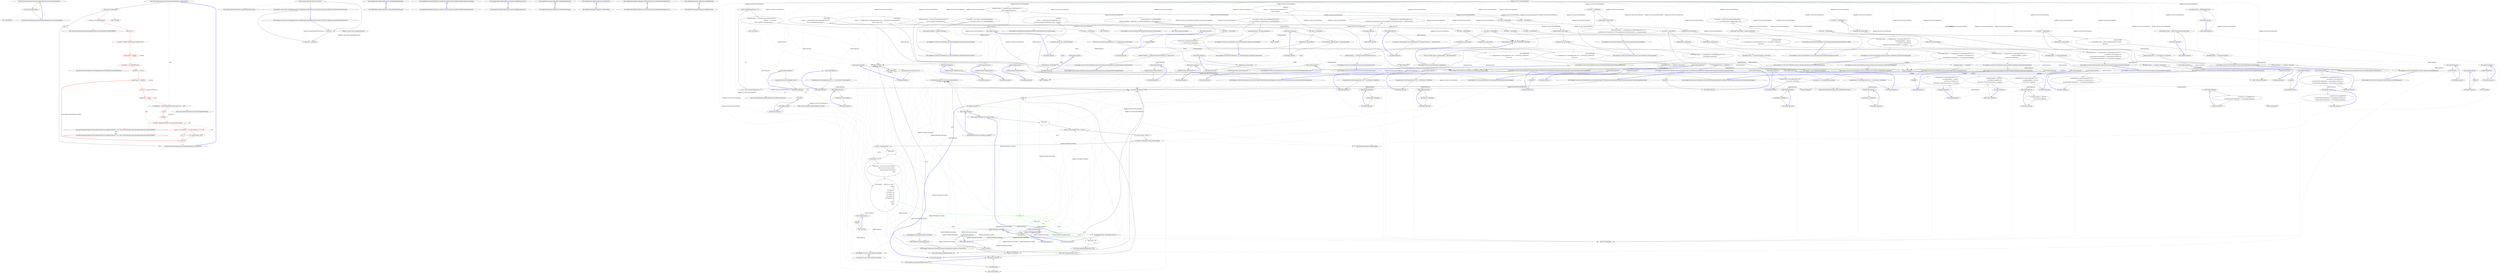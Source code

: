 digraph  {
n0 [label="Entry Rsft.Lib.Msmq.MessageCounter.MessageQueueExtensions.GetCount(MessageQueue)", span="74-74", cluster="Rsft.Lib.Msmq.MessageCounter.MessageQueueExtensions.GetCount(MessageQueue)"];
n1 [label="return GetCount(queue.Path);", span="76-76", cluster="Rsft.Lib.Msmq.MessageCounter.MessageQueueExtensions.GetCount(MessageQueue)"];
n2 [label="Exit Rsft.Lib.Msmq.MessageCounter.MessageQueueExtensions.GetCount(MessageQueue)", span="74-74", cluster="Rsft.Lib.Msmq.MessageCounter.MessageQueueExtensions.GetCount(MessageQueue)"];
n3 [label="Entry Unk.GetCount", span="", cluster="Unk.GetCount"];
n4 [label="Entry Rsft.Lib.Msmq.MessageCounter.MessageQueueExtensions.GetCount(string)", span="92-92", cluster="Rsft.Lib.Msmq.MessageCounter.MessageQueueExtensions.GetCount(string)"];
n5 [label="!MessageQueue.Exists(path)", span="94-94", cluster="Rsft.Lib.Msmq.MessageCounter.MessageQueueExtensions.GetCount(string)"];
n16 [label="var objectName = Marshal.StringToBSTR(''queue=Direct=OS:'' + path)", span="112-112", cluster="Rsft.Lib.Msmq.MessageCounter.MessageQueueExtensions.GetCount(string)"];
n6 [label="return 0;", span="96-96", cluster="Rsft.Lib.Msmq.MessageCounter.MessageQueueExtensions.GetCount(string)"];
n7 [label="var props = new MQMGMTPROPS()", span="99-99", cluster="Rsft.Lib.Msmq.MessageCounter.MessageQueueExtensions.GetCount(string)", color=red, community=0];
n25 [label="Entry Unk.Exists", span="", cluster="Unk.Exists"];
n8 [label="props.cProp = 1", span="100-100", cluster="Rsft.Lib.Msmq.MessageCounter.MessageQueueExtensions.GetCount(string)", color=red, community=0];
n26 [label="Entry Rsft.Lib.Msmq.MessageCounter.MessageQueueExtensions.MQMGMTPROPS.MQMGMTPROPS()", span="162-162", cluster="Rsft.Lib.Msmq.MessageCounter.MessageQueueExtensions.MQMGMTPROPS.MQMGMTPROPS()"];
n9 [label="var aPropId = PROPID_MGMT_QUEUE_MESSAGE_COUNT", span="102-102", cluster="Rsft.Lib.Msmq.MessageCounter.MessageQueueExtensions.GetCount(string)", color=red, community=0];
n10 [label="props.aPropID = &aPropId", span="103-103", cluster="Rsft.Lib.Msmq.MessageCounter.MessageQueueExtensions.GetCount(string)", color=red, community=0];
n11 [label="var aPropVar = new MQPROPVariant()", span="105-105", cluster="Rsft.Lib.Msmq.MessageCounter.MessageQueueExtensions.GetCount(string)", color=red, community=0];
n12 [label="aPropVar.vt = VT_NULL", span="106-106", cluster="Rsft.Lib.Msmq.MessageCounter.MessageQueueExtensions.GetCount(string)", color=red, community=0];
n27 [label="Entry Rsft.Lib.Msmq.MessageCounter.MessageQueueExtensions.MQPROPVariant.MQPROPVariant()", span="189-189", cluster="Rsft.Lib.Msmq.MessageCounter.MessageQueueExtensions.MQPROPVariant.MQPROPVariant()"];
n13 [label="props.aPropVar = &aPropVar", span="107-107", cluster="Rsft.Lib.Msmq.MessageCounter.MessageQueueExtensions.GetCount(string)", color=red, community=0];
n14 [label="var status = 0", span="109-109", cluster="Rsft.Lib.Msmq.MessageCounter.MessageQueueExtensions.GetCount(string)", color=red, community=0];
n15 [label="props.status = &status", span="110-110", cluster="Rsft.Lib.Msmq.MessageCounter.MessageQueueExtensions.GetCount(string)", color=red, community=0];
n19 [label="var result = MQMgmtGetInfo(null, (char*) objectName, &props)", span="119-119", cluster="Rsft.Lib.Msmq.MessageCounter.MessageQueueExtensions.GetCount(string)", color=red, community=0];
n17 [label="uint rtn", span="115-115", cluster="Rsft.Lib.Msmq.MessageCounter.MessageQueueExtensions.GetCount(string)", color=red, community=0];
n28 [label="Entry System.Runtime.InteropServices.Marshal.StringToBSTR(string)", span="0-0", cluster="System.Runtime.InteropServices.Marshal.StringToBSTR(string)"];
n18 [label=LockObject, span="117-117", cluster="Rsft.Lib.Msmq.MessageCounter.MessageQueueExtensions.GetCount(string)", color=red, community=0];
n20 [label="result != 0 || *props.status != 0 || props.aPropVar->vt != VT_UI4", span="120-120", cluster="Rsft.Lib.Msmq.MessageCounter.MessageQueueExtensions.GetCount(string)", color=red, community=0];
n29 [label="Entry Rsft.Lib.Msmq.MessageCounter.MessageQueueExtensions.MQMgmtGetInfo(char*, char*, Rsft.Lib.Msmq.MessageCounter.MessageQueueExtensions.MQMGMTPROPS*)", span="154-154", cluster="Rsft.Lib.Msmq.MessageCounter.MessageQueueExtensions.MQMgmtGetInfo(char*, char*, Rsft.Lib.Msmq.MessageCounter.MessageQueueExtensions.MQMGMTPROPS*)"];
n22 [label="rtn = props.aPropVar->ulVal", span="126-126", cluster="Rsft.Lib.Msmq.MessageCounter.MessageQueueExtensions.GetCount(string)"];
n21 [label="rtn = 0", span="122-122", cluster="Rsft.Lib.Msmq.MessageCounter.MessageQueueExtensions.GetCount(string)"];
n23 [label="return rtn;", span="130-130", cluster="Rsft.Lib.Msmq.MessageCounter.MessageQueueExtensions.GetCount(string)", color=red, community=0];
n24 [label="Exit Rsft.Lib.Msmq.MessageCounter.MessageQueueExtensions.GetCount(string)", span="92-92", cluster="Rsft.Lib.Msmq.MessageCounter.MessageQueueExtensions.GetCount(string)"];
n30 [label="Exit Rsft.Lib.Msmq.MessageCounter.MessageQueueExtensions.MQMgmtGetInfo(char*, char*, Rsft.Lib.Msmq.MessageCounter.MessageQueueExtensions.MQMGMTPROPS*)", span="154-154", cluster="Rsft.Lib.Msmq.MessageCounter.MessageQueueExtensions.MQMgmtGetInfo(char*, char*, Rsft.Lib.Msmq.MessageCounter.MessageQueueExtensions.MQMGMTPROPS*)"];
m0_5 [label="Entry System.ArgumentNullException.ArgumentNullException(string)", span="0-0", cluster="System.ArgumentNullException.ArgumentNullException(string)", file="BackgroundJobStateChangerFacts.cs"];
m0_0 [label="Entry HangFire.Common.States.StateApplyingContext.StateApplyingContext(HangFire.Common.States.StateContext, HangFire.Storage.IAtomicWriteTransaction)", span="23-23", cluster="HangFire.Common.States.StateApplyingContext.StateApplyingContext(HangFire.Common.States.StateContext, HangFire.Storage.IAtomicWriteTransaction)", file="BackgroundJobStateChangerFacts.cs"];
m0_1 [label="transaction == null", span="27-27", cluster="HangFire.Common.States.StateApplyingContext.StateApplyingContext(HangFire.Common.States.StateContext, HangFire.Storage.IAtomicWriteTransaction)", file="BackgroundJobStateChangerFacts.cs"];
m0_3 [label="Transaction = transaction", span="29-29", cluster="HangFire.Common.States.StateApplyingContext.StateApplyingContext(HangFire.Common.States.StateContext, HangFire.Storage.IAtomicWriteTransaction)", file="BackgroundJobStateChangerFacts.cs"];
m0_2 [label="throw new ArgumentNullException(''transaction'');", span="27-27", cluster="HangFire.Common.States.StateApplyingContext.StateApplyingContext(HangFire.Common.States.StateContext, HangFire.Storage.IAtomicWriteTransaction)", file="BackgroundJobStateChangerFacts.cs"];
m0_4 [label="Exit HangFire.Common.States.StateApplyingContext.StateApplyingContext(HangFire.Common.States.StateContext, HangFire.Storage.IAtomicWriteTransaction)", span="23-23", cluster="HangFire.Common.States.StateApplyingContext.StateApplyingContext(HangFire.Common.States.StateContext, HangFire.Storage.IAtomicWriteTransaction)", file="BackgroundJobStateChangerFacts.cs"];
m0_6 [label="HangFire.Common.States.StateApplyingContext", span="", file="BackgroundJobStateChangerFacts.cs"];
m1_8 [label="Entry Hangfire.IBootstrapperConfiguration.UseStorage(Hangfire.JobStorage)", span="66-66", cluster="Hangfire.IBootstrapperConfiguration.UseStorage(Hangfire.JobStorage)", file="Worker.cs"];
m1_9 [label="Exit Hangfire.IBootstrapperConfiguration.UseStorage(Hangfire.JobStorage)", span="66-66", cluster="Hangfire.IBootstrapperConfiguration.UseStorage(Hangfire.JobStorage)", file="Worker.cs"];
m1_0 [label="Entry Hangfire.IBootstrapperConfiguration.UseAuthorizationFilters(params Hangfire.Dashboard.IAuthorizationFilter[])", span="36-36", cluster="Hangfire.IBootstrapperConfiguration.UseAuthorizationFilters(params Hangfire.Dashboard.IAuthorizationFilter[])", file="Worker.cs"];
m1_1 [label="Exit Hangfire.IBootstrapperConfiguration.UseAuthorizationFilters(params Hangfire.Dashboard.IAuthorizationFilter[])", span="36-36", cluster="Hangfire.IBootstrapperConfiguration.UseAuthorizationFilters(params Hangfire.Dashboard.IAuthorizationFilter[])", file="Worker.cs"];
m1_10 [label="Entry Hangfire.IBootstrapperConfiguration.UseActivator(Hangfire.JobActivator)", span="74-74", cluster="Hangfire.IBootstrapperConfiguration.UseActivator(Hangfire.JobActivator)", file="Worker.cs"];
m1_11 [label="Exit Hangfire.IBootstrapperConfiguration.UseActivator(Hangfire.JobActivator)", span="74-74", cluster="Hangfire.IBootstrapperConfiguration.UseActivator(Hangfire.JobActivator)", file="Worker.cs"];
m1_4 [label="Entry Hangfire.IBootstrapperConfiguration.UseDashboardPath(string)", span="51-51", cluster="Hangfire.IBootstrapperConfiguration.UseDashboardPath(string)", file="Worker.cs"];
m1_5 [label="Exit Hangfire.IBootstrapperConfiguration.UseDashboardPath(string)", span="51-51", cluster="Hangfire.IBootstrapperConfiguration.UseDashboardPath(string)", file="Worker.cs"];
m1_2 [label="Entry Hangfire.IBootstrapperConfiguration.UseFilter(object)", span="43-43", cluster="Hangfire.IBootstrapperConfiguration.UseFilter(object)", file="Worker.cs"];
m1_3 [label="Exit Hangfire.IBootstrapperConfiguration.UseFilter(object)", span="43-43", cluster="Hangfire.IBootstrapperConfiguration.UseFilter(object)", file="Worker.cs"];
m1_12 [label="Entry Hangfire.IBootstrapperConfiguration.UseServer(System.Func<Hangfire.BackgroundJobServer>)", span="82-82", cluster="Hangfire.IBootstrapperConfiguration.UseServer(System.Func<Hangfire.BackgroundJobServer>)", file="Worker.cs"];
m1_13 [label="Exit Hangfire.IBootstrapperConfiguration.UseServer(System.Func<Hangfire.BackgroundJobServer>)", span="82-82", cluster="Hangfire.IBootstrapperConfiguration.UseServer(System.Func<Hangfire.BackgroundJobServer>)", file="Worker.cs"];
m1_6 [label="Entry Hangfire.IBootstrapperConfiguration.UseAppPath(string)", span="58-58", cluster="Hangfire.IBootstrapperConfiguration.UseAppPath(string)", file="Worker.cs"];
m1_7 [label="Exit Hangfire.IBootstrapperConfiguration.UseAppPath(string)", span="58-58", cluster="Hangfire.IBootstrapperConfiguration.UseAppPath(string)", file="Worker.cs"];
m2_36 [label="Exit lambda expression", span="44-44", cluster="lambda expression", file="WorkerFacts.cs"];
m2_132 [label="Entry Hangfire.Core.Tests.Server.WorkerFacts.Execute_ProcessesOnlyJobs_InEnqueuedAndProcessingState()", span="162-162", cluster="Hangfire.Core.Tests.Server.WorkerFacts.Execute_ProcessesOnlyJobs_InEnqueuedAndProcessingState()", file="WorkerFacts.cs"];
m2_133 [label="var worker = CreateWorker()", span="164-164", cluster="Hangfire.Core.Tests.Server.WorkerFacts.Execute_ProcessesOnlyJobs_InEnqueuedAndProcessingState()", file="WorkerFacts.cs"];
m2_134 [label="worker.Execute(_context.Object)", span="166-166", cluster="Hangfire.Core.Tests.Server.WorkerFacts.Execute_ProcessesOnlyJobs_InEnqueuedAndProcessingState()", file="WorkerFacts.cs"];
m2_135 [label="_stateChanger.Verify(x => x.ChangeState(It.Is<StateChangeContext>(ctx =>\r\n                ctx.NewState is ProcessingState &&\r\n                ctx.ExpectedStates.ElementAt(0) == EnqueuedState.StateName &&\r\n                ctx.ExpectedStates.ElementAt(1) == ProcessingState.StateName)))", span="168-171", cluster="Hangfire.Core.Tests.Server.WorkerFacts.Execute_ProcessesOnlyJobs_InEnqueuedAndProcessingState()", file="WorkerFacts.cs"];
m2_136 [label="Exit Hangfire.Core.Tests.Server.WorkerFacts.Execute_ProcessesOnlyJobs_InEnqueuedAndProcessingState()", span="162-162", cluster="Hangfire.Core.Tests.Server.WorkerFacts.Execute_ProcessesOnlyJobs_InEnqueuedAndProcessingState()", file="WorkerFacts.cs"];
m2_13 [label="WriteLiteral(''</td>\r\n                    <td>'')", span="142-142", cluster="HangFire.Web.Pages.ServersPage.Execute()", file="WorkerFacts.cs"];
m2_53 [label="Entry Unk.Equal", span="", cluster="Unk.Equal", file="WorkerFacts.cs"];
m2_168 [label="Entry Hangfire.Core.Tests.Server.WorkerFacts.Execute_DoesNotMoveAJob_ToTheFailedState_ButRequeuesIt_WhenProcessThrowsOperationCanceled_DuringShutdownOnly()", span="202-202", cluster="Hangfire.Core.Tests.Server.WorkerFacts.Execute_DoesNotMoveAJob_ToTheFailedState_ButRequeuesIt_WhenProcessThrowsOperationCanceled_DuringShutdownOnly()", file="WorkerFacts.cs"];
m2_169 [label="var cts = new CancellationTokenSource()", span="205-205", cluster="Hangfire.Core.Tests.Server.WorkerFacts.Execute_DoesNotMoveAJob_ToTheFailedState_ButRequeuesIt_WhenProcessThrowsOperationCanceled_DuringShutdownOnly()", file="WorkerFacts.cs"];
m2_170 [label="_context.CancellationTokenSource = cts", span="206-206", cluster="Hangfire.Core.Tests.Server.WorkerFacts.Execute_DoesNotMoveAJob_ToTheFailedState_ButRequeuesIt_WhenProcessThrowsOperationCanceled_DuringShutdownOnly()", file="WorkerFacts.cs"];
m2_171 [label="_performer.Setup(x => x.Perform(It.IsAny<PerformContext>()))\r\n                .Callback(() => cts.Cancel())\r\n                .Throws<OperationCanceledException>()", span="208-210", cluster="Hangfire.Core.Tests.Server.WorkerFacts.Execute_DoesNotMoveAJob_ToTheFailedState_ButRequeuesIt_WhenProcessThrowsOperationCanceled_DuringShutdownOnly()", file="WorkerFacts.cs"];
m2_172 [label="var worker = CreateWorker()", span="212-212", cluster="Hangfire.Core.Tests.Server.WorkerFacts.Execute_DoesNotMoveAJob_ToTheFailedState_ButRequeuesIt_WhenProcessThrowsOperationCanceled_DuringShutdownOnly()", file="WorkerFacts.cs"];
m2_173 [label="Assert.Throws<OperationCanceledException>(() => worker.Execute(_context.Object))", span="215-215", cluster="Hangfire.Core.Tests.Server.WorkerFacts.Execute_DoesNotMoveAJob_ToTheFailedState_ButRequeuesIt_WhenProcessThrowsOperationCanceled_DuringShutdownOnly()", file="WorkerFacts.cs"];
m2_174 [label="_stateChanger.Verify(\r\n                x => x.ChangeState(It.Is<StateChangeContext>(ctx => ctx.NewState is FailedState)),\r\n                Times.Never)", span="218-220", cluster="Hangfire.Core.Tests.Server.WorkerFacts.Execute_DoesNotMoveAJob_ToTheFailedState_ButRequeuesIt_WhenProcessThrowsOperationCanceled_DuringShutdownOnly()", file="WorkerFacts.cs"];
m2_175 [label="_fetchedJob.Verify(x => x.Requeue())", span="221-221", cluster="Hangfire.Core.Tests.Server.WorkerFacts.Execute_DoesNotMoveAJob_ToTheFailedState_ButRequeuesIt_WhenProcessThrowsOperationCanceled_DuringShutdownOnly()", file="WorkerFacts.cs"];
m2_176 [label="Exit Hangfire.Core.Tests.Server.WorkerFacts.Execute_DoesNotMoveAJob_ToTheFailedState_ButRequeuesIt_WhenProcessThrowsOperationCanceled_DuringShutdownOnly()", span="202-202", cluster="Hangfire.Core.Tests.Server.WorkerFacts.Execute_DoesNotMoveAJob_ToTheFailedState_ButRequeuesIt_WhenProcessThrowsOperationCanceled_DuringShutdownOnly()", file="WorkerFacts.cs"];
m2_251 [label="Entry Hangfire.Core.Tests.Server.WorkerFacts.Execute_MovesJob_ToFailedState_IfThereWasInternalException()", span="275-275", cluster="Hangfire.Core.Tests.Server.WorkerFacts.Execute_MovesJob_ToFailedState_IfThereWasInternalException()", file="WorkerFacts.cs"];
m2_252 [label="var exception = new InvalidOperationException()", span="278-278", cluster="Hangfire.Core.Tests.Server.WorkerFacts.Execute_MovesJob_ToFailedState_IfThereWasInternalException()", file="WorkerFacts.cs"];
m2_253 [label="_performer\r\n                .Setup(x => x.Perform(It.IsAny<PerformContext>()))\r\n                .Throws(exception)", span="279-281", cluster="Hangfire.Core.Tests.Server.WorkerFacts.Execute_MovesJob_ToFailedState_IfThereWasInternalException()", file="WorkerFacts.cs"];
m2_256 [label="_stateChanger.Verify(x => x.ChangeState(It.Is<StateChangeContext>(ctx =>\r\n                ctx.BackgroundJobId == JobId &&\r\n                ctx.NewState is FailedState &&\r\n                ((FailedState) ctx.NewState).Exception == exception)))", span="289-292", cluster="Hangfire.Core.Tests.Server.WorkerFacts.Execute_MovesJob_ToFailedState_IfThereWasInternalException()", file="WorkerFacts.cs"];
m2_254 [label="var worker = CreateWorker()", span="283-283", cluster="Hangfire.Core.Tests.Server.WorkerFacts.Execute_MovesJob_ToFailedState_IfThereWasInternalException()", file="WorkerFacts.cs"];
m2_255 [label="worker.Execute(_context.Object)", span="286-286", cluster="Hangfire.Core.Tests.Server.WorkerFacts.Execute_MovesJob_ToFailedState_IfThereWasInternalException()", file="WorkerFacts.cs"];
m2_257 [label="Exit Hangfire.Core.Tests.Server.WorkerFacts.Execute_MovesJob_ToFailedState_IfThereWasInternalException()", span="275-275", cluster="Hangfire.Core.Tests.Server.WorkerFacts.Execute_MovesJob_ToFailedState_IfThereWasInternalException()", file="WorkerFacts.cs"];
m2_58 [label="Entry Hangfire.Core.Tests.Server.WorkerFacts.Ctor_ThrowsAnException_WhenPerformanceProcessIsNull()", span="65-65", cluster="Hangfire.Core.Tests.Server.WorkerFacts.Ctor_ThrowsAnException_WhenPerformanceProcessIsNull()", file="WorkerFacts.cs"];
m2_59 [label="var exception = Assert.Throws<ArgumentNullException>(\r\n                () => new Worker(_queues, null, _stateChanger.Object))", span="67-68", cluster="Hangfire.Core.Tests.Server.WorkerFacts.Ctor_ThrowsAnException_WhenPerformanceProcessIsNull()", file="WorkerFacts.cs"];
m2_60 [label="Assert.Equal(''performer'', exception.ParamName)", span="70-70", cluster="Hangfire.Core.Tests.Server.WorkerFacts.Ctor_ThrowsAnException_WhenPerformanceProcessIsNull()", file="WorkerFacts.cs"];
m2_61 [label="Exit Hangfire.Core.Tests.Server.WorkerFacts.Ctor_ThrowsAnException_WhenPerformanceProcessIsNull()", span="65-65", cluster="Hangfire.Core.Tests.Server.WorkerFacts.Ctor_ThrowsAnException_WhenPerformanceProcessIsNull()", file="WorkerFacts.cs"];
m2_143 [label="Entry Unk.ElementAt", span="", cluster="Unk.ElementAt", file="WorkerFacts.cs"];
m2_240 [label="Entry Hangfire.Core.Tests.Server.WorkerFacts.Execute_MovesJob_ToSuccessfulState_OnlyIfItIsInProcessingState()", span="263-263", cluster="Hangfire.Core.Tests.Server.WorkerFacts.Execute_MovesJob_ToSuccessfulState_OnlyIfItIsInProcessingState()", file="WorkerFacts.cs"];
m2_241 [label="var worker = CreateWorker()", span="265-265", cluster="Hangfire.Core.Tests.Server.WorkerFacts.Execute_MovesJob_ToSuccessfulState_OnlyIfItIsInProcessingState()", file="WorkerFacts.cs"];
m2_242 [label="worker.Execute(_context.Object)", span="267-267", cluster="Hangfire.Core.Tests.Server.WorkerFacts.Execute_MovesJob_ToSuccessfulState_OnlyIfItIsInProcessingState()", file="WorkerFacts.cs"];
m2_243 [label="_stateChanger.Verify(x => x.ChangeState(It.Is<StateChangeContext>(ctx =>\r\n                ctx.NewState is SucceededState &&\r\n                ctx.ExpectedStates.ElementAt(0) == ProcessingState.StateName)))", span="269-271", cluster="Hangfire.Core.Tests.Server.WorkerFacts.Execute_MovesJob_ToSuccessfulState_OnlyIfItIsInProcessingState()", file="WorkerFacts.cs"];
m2_244 [label="Exit Hangfire.Core.Tests.Server.WorkerFacts.Execute_MovesJob_ToSuccessfulState_OnlyIfItIsInProcessingState()", span="263-263", cluster="Hangfire.Core.Tests.Server.WorkerFacts.Execute_MovesJob_ToSuccessfulState_OnlyIfItIsInProcessingState()", file="WorkerFacts.cs"];
m2_293 [label="Entry System.Exception.Exception()", span="0-0", cluster="System.Exception.Exception()", file="WorkerFacts.cs"];
m2_38 [label="Entry lambda expression", span="47-47", cluster="lambda expression", file="WorkerFacts.cs"];
m2_120 [label="Entry Unk.Requeue", span="", cluster="Unk.Requeue", file="WorkerFacts.cs"];
m2_144 [label="Entry Hangfire.Core.Tests.Server.WorkerFacts.Execute_DoesNotRun_PerformanceProcess_IfTransitionToProcessingStateFailed()", span="175-175", cluster="Hangfire.Core.Tests.Server.WorkerFacts.Execute_DoesNotRun_PerformanceProcess_IfTransitionToProcessingStateFailed()", file="WorkerFacts.cs"];
m2_145 [label="_stateChanger\r\n                .Setup(x => x.ChangeState(It.Is<StateChangeContext>(ctx => ctx.NewState is ProcessingState)))\r\n                .Returns<IState>(null)", span="178-180", cluster="Hangfire.Core.Tests.Server.WorkerFacts.Execute_DoesNotRun_PerformanceProcess_IfTransitionToProcessingStateFailed()", file="WorkerFacts.cs"];
m2_146 [label="var worker = CreateWorker()", span="182-182", cluster="Hangfire.Core.Tests.Server.WorkerFacts.Execute_DoesNotRun_PerformanceProcess_IfTransitionToProcessingStateFailed()", file="WorkerFacts.cs"];
m2_147 [label="worker.Execute(_context.Object)", span="185-185", cluster="Hangfire.Core.Tests.Server.WorkerFacts.Execute_DoesNotRun_PerformanceProcess_IfTransitionToProcessingStateFailed()", file="WorkerFacts.cs"];
m2_148 [label="_performer.Verify(x => x.Perform(It.IsAny<PerformContext>()), Times.Never)", span="188-188", cluster="Hangfire.Core.Tests.Server.WorkerFacts.Execute_DoesNotRun_PerformanceProcess_IfTransitionToProcessingStateFailed()", file="WorkerFacts.cs"];
m2_149 [label="Exit Hangfire.Core.Tests.Server.WorkerFacts.Execute_DoesNotRun_PerformanceProcess_IfTransitionToProcessingStateFailed()", span="175-175", cluster="Hangfire.Core.Tests.Server.WorkerFacts.Execute_DoesNotRun_PerformanceProcess_IfTransitionToProcessingStateFailed()", file="WorkerFacts.cs"];
m2_160 [label="Entry Hangfire.Core.Tests.Server.WorkerFacts.Execute_Runs_PerformanceProcess()", span="192-192", cluster="Hangfire.Core.Tests.Server.WorkerFacts.Execute_Runs_PerformanceProcess()", file="WorkerFacts.cs"];
m2_161 [label="var worker = CreateWorker()", span="194-194", cluster="Hangfire.Core.Tests.Server.WorkerFacts.Execute_Runs_PerformanceProcess()", file="WorkerFacts.cs"];
m2_162 [label="worker.Execute(_context.Object)", span="196-196", cluster="Hangfire.Core.Tests.Server.WorkerFacts.Execute_Runs_PerformanceProcess()", file="WorkerFacts.cs"];
m2_163 [label="_performer.Verify(x => x.Perform(It.IsNotNull<PerformContext>()))", span="198-198", cluster="Hangfire.Core.Tests.Server.WorkerFacts.Execute_Runs_PerformanceProcess()", file="WorkerFacts.cs"];
m2_164 [label="Exit Hangfire.Core.Tests.Server.WorkerFacts.Execute_Runs_PerformanceProcess()", span="192-192", cluster="Hangfire.Core.Tests.Server.WorkerFacts.Execute_Runs_PerformanceProcess()", file="WorkerFacts.cs"];
m2_185 [label="Entry System.Threading.CancellationTokenSource.Cancel()", span="0-0", cluster="System.Threading.CancellationTokenSource.Cancel()", file="WorkerFacts.cs"];
m2_217 [label="Entry Hangfire.Core.Tests.Server.WorkerFacts.Execute_DoesNotMoveAJobToFailedState_AndRemovesJobFromQueue_WhenProcessThrowsJobAbortedException()", span="244-244", cluster="Hangfire.Core.Tests.Server.WorkerFacts.Execute_DoesNotMoveAJobToFailedState_AndRemovesJobFromQueue_WhenProcessThrowsJobAbortedException()", file="WorkerFacts.cs"];
m2_218 [label="_performer.Setup(x => x.Perform(It.IsAny<PerformContext>()))\r\n                .Throws<JobAbortedException>()", span="247-248", cluster="Hangfire.Core.Tests.Server.WorkerFacts.Execute_DoesNotMoveAJobToFailedState_AndRemovesJobFromQueue_WhenProcessThrowsJobAbortedException()", file="WorkerFacts.cs"];
m2_219 [label="var worker = CreateWorker()", span="250-250", cluster="Hangfire.Core.Tests.Server.WorkerFacts.Execute_DoesNotMoveAJobToFailedState_AndRemovesJobFromQueue_WhenProcessThrowsJobAbortedException()", file="WorkerFacts.cs"];
m2_220 [label="worker.Execute(_context.Object)", span="253-253", cluster="Hangfire.Core.Tests.Server.WorkerFacts.Execute_DoesNotMoveAJobToFailedState_AndRemovesJobFromQueue_WhenProcessThrowsJobAbortedException()", file="WorkerFacts.cs"];
m2_221 [label="_stateChanger.Verify(\r\n                x => x.ChangeState(It.Is<StateChangeContext>(ctx => ctx.NewState is FailedState)),\r\n                Times.Never)", span="255-257", cluster="Hangfire.Core.Tests.Server.WorkerFacts.Execute_DoesNotMoveAJobToFailedState_AndRemovesJobFromQueue_WhenProcessThrowsJobAbortedException()", file="WorkerFacts.cs"];
m2_222 [label="_fetchedJob.Verify(x => x.RemoveFromQueue())", span="258-258", cluster="Hangfire.Core.Tests.Server.WorkerFacts.Execute_DoesNotMoveAJobToFailedState_AndRemovesJobFromQueue_WhenProcessThrowsJobAbortedException()", file="WorkerFacts.cs"];
m2_223 [label="_fetchedJob.Verify(x => x.Requeue(), Times.Never)", span="259-259", cluster="Hangfire.Core.Tests.Server.WorkerFacts.Execute_DoesNotMoveAJobToFailedState_AndRemovesJobFromQueue_WhenProcessThrowsJobAbortedException()", file="WorkerFacts.cs"];
m2_224 [label="Exit Hangfire.Core.Tests.Server.WorkerFacts.Execute_DoesNotMoveAJobToFailedState_AndRemovesJobFromQueue_WhenProcessThrowsJobAbortedException()", span="244-244", cluster="Hangfire.Core.Tests.Server.WorkerFacts.Execute_DoesNotMoveAJobToFailedState_AndRemovesJobFromQueue_WhenProcessThrowsJobAbortedException()", file="WorkerFacts.cs"];
m2_258 [label="Entry System.InvalidOperationException.InvalidOperationException()", span="0-0", cluster="System.InvalidOperationException.InvalidOperationException()", file="WorkerFacts.cs"];
m2_31 [label="x.FetchNextJob(_queues, It.IsNotNull<CancellationToken>())", span="41-41", cluster="lambda expression", file="WorkerFacts.cs"];
m2_22 [label="server.Heartbeat.HasValue", span="187-187", cluster="HangFire.Web.Pages.ServersPage.Execute()", file="WorkerFacts.cs"];
m2_101 [label="Entry Hangfire.Core.Tests.Server.WorkerFacts.Execute_RequeuesAJob_WhenThereWasAnException()", span="108-108", cluster="Hangfire.Core.Tests.Server.WorkerFacts.Execute_RequeuesAJob_WhenThereWasAnException()", file="WorkerFacts.cs"];
m2_102 [label="_stateChanger\r\n                .Setup(x => x.ChangeState(It.IsAny<StateChangeContext>()))\r\n                .Throws<InvalidOperationException>()", span="110-112", cluster="Hangfire.Core.Tests.Server.WorkerFacts.Execute_RequeuesAJob_WhenThereWasAnException()", file="WorkerFacts.cs"];
m2_103 [label="var worker = CreateWorker()", span="114-114", cluster="Hangfire.Core.Tests.Server.WorkerFacts.Execute_RequeuesAJob_WhenThereWasAnException()", file="WorkerFacts.cs"];
m2_104 [label="Assert.Throws<InvalidOperationException>(\r\n                () => worker.Execute(_context.Object))", span="116-117", cluster="Hangfire.Core.Tests.Server.WorkerFacts.Execute_RequeuesAJob_WhenThereWasAnException()", file="WorkerFacts.cs"];
m2_105 [label="_fetchedJob.Verify(x => x.RemoveFromQueue(), Times.Never)", span="119-119", cluster="Hangfire.Core.Tests.Server.WorkerFacts.Execute_RequeuesAJob_WhenThereWasAnException()", file="WorkerFacts.cs"];
m2_106 [label="_fetchedJob.Verify(x => x.Requeue())", span="120-120", cluster="Hangfire.Core.Tests.Server.WorkerFacts.Execute_RequeuesAJob_WhenThereWasAnException()", file="WorkerFacts.cs"];
m2_107 [label="Exit Hangfire.Core.Tests.Server.WorkerFacts.Execute_RequeuesAJob_WhenThereWasAnException()", span="108-108", cluster="Hangfire.Core.Tests.Server.WorkerFacts.Execute_RequeuesAJob_WhenThereWasAnException()", file="WorkerFacts.cs"];
m2_78 [label="Entry Hangfire.Core.Tests.Server.WorkerFacts.CreateWorker()", span="332-332", cluster="Hangfire.Core.Tests.Server.WorkerFacts.CreateWorker()", file="WorkerFacts.cs"];
m2_303 [label="return new Worker(_queues, _performer.Object, _stateChanger.Object);", span="334-334", cluster="Hangfire.Core.Tests.Server.WorkerFacts.CreateWorker()", file="WorkerFacts.cs"];
m2_304 [label="Exit Hangfire.Core.Tests.Server.WorkerFacts.CreateWorker()", span="332-332", cluster="Hangfire.Core.Tests.Server.WorkerFacts.CreateWorker()", file="WorkerFacts.cs"];
m2_35 [label="x.GetJobData(JobId)", span="44-44", cluster="lambda expression", file="WorkerFacts.cs"];
m2_18 [label="Write(JobHelper.ToStringTimestamp(server.StartedAt))", span="167-167", cluster="HangFire.Web.Pages.ServersPage.Execute()", file="WorkerFacts.cs"];
m2_269 [label="Entry Hangfire.Core.Tests.Server.WorkerFacts.Execute_MovesJob_ToFailedState_IfThereWasUserException()", span="296-296", cluster="Hangfire.Core.Tests.Server.WorkerFacts.Execute_MovesJob_ToFailedState_IfThereWasUserException()", file="WorkerFacts.cs"];
m2_270 [label="var exception = new InvalidOperationException()", span="299-299", cluster="Hangfire.Core.Tests.Server.WorkerFacts.Execute_MovesJob_ToFailedState_IfThereWasUserException()", file="WorkerFacts.cs"];
m2_271 [label="_performer\r\n                .Setup(x => x.Perform(It.IsAny<PerformContext>()))\r\n                .Throws(new JobPerformanceException(''hello'', exception))", span="300-302", cluster="Hangfire.Core.Tests.Server.WorkerFacts.Execute_MovesJob_ToFailedState_IfThereWasUserException()", file="WorkerFacts.cs"];
m2_272 [label="var worker = CreateWorker()", span="304-304", cluster="Hangfire.Core.Tests.Server.WorkerFacts.Execute_MovesJob_ToFailedState_IfThereWasUserException()", file="WorkerFacts.cs"];
m2_273 [label="worker.Execute(_context.Object)", span="307-307", cluster="Hangfire.Core.Tests.Server.WorkerFacts.Execute_MovesJob_ToFailedState_IfThereWasUserException()", file="WorkerFacts.cs"];
m2_274 [label="_stateChanger.Verify(x => x.ChangeState(It.Is<StateChangeContext>(ctx =>\r\n                ctx.BackgroundJobId == JobId &&\r\n                ctx.NewState is FailedState)))", span="310-312", cluster="Hangfire.Core.Tests.Server.WorkerFacts.Execute_MovesJob_ToFailedState_IfThereWasUserException()", file="WorkerFacts.cs"];
m2_275 [label="Exit Hangfire.Core.Tests.Server.WorkerFacts.Execute_MovesJob_ToFailedState_IfThereWasUserException()", span="296-296", cluster="Hangfire.Core.Tests.Server.WorkerFacts.Execute_MovesJob_ToFailedState_IfThereWasUserException()", file="WorkerFacts.cs"];
m2_198 [label="Entry Hangfire.Core.Tests.Server.WorkerFacts.Execute_MovesAJob_ToTheFailedState_AndNotRequeuesIt_WhenProcessThrowsOperationCanceled_WhenShutdownWasNotRequested()", span="225-225", cluster="Hangfire.Core.Tests.Server.WorkerFacts.Execute_MovesAJob_ToTheFailedState_AndNotRequeuesIt_WhenProcessThrowsOperationCanceled_WhenShutdownWasNotRequested()", file="WorkerFacts.cs"];
m2_199 [label="_performer.Setup(x => x.Perform(It.IsAny<PerformContext>()))\r\n                .Throws<OperationCanceledException>()", span="228-229", cluster="Hangfire.Core.Tests.Server.WorkerFacts.Execute_MovesAJob_ToTheFailedState_AndNotRequeuesIt_WhenProcessThrowsOperationCanceled_WhenShutdownWasNotRequested()", file="WorkerFacts.cs"];
m2_200 [label="var worker = CreateWorker()", span="231-231", cluster="Hangfire.Core.Tests.Server.WorkerFacts.Execute_MovesAJob_ToTheFailedState_AndNotRequeuesIt_WhenProcessThrowsOperationCanceled_WhenShutdownWasNotRequested()", file="WorkerFacts.cs"];
m2_201 [label="worker.Execute(_context.Object)", span="234-234", cluster="Hangfire.Core.Tests.Server.WorkerFacts.Execute_MovesAJob_ToTheFailedState_AndNotRequeuesIt_WhenProcessThrowsOperationCanceled_WhenShutdownWasNotRequested()", file="WorkerFacts.cs"];
m2_202 [label="_stateChanger.Verify(\r\n                x => x.ChangeState(It.Is<StateChangeContext>(ctx => ctx.NewState is FailedState)),\r\n                Times.Once)", span="237-239", cluster="Hangfire.Core.Tests.Server.WorkerFacts.Execute_MovesAJob_ToTheFailedState_AndNotRequeuesIt_WhenProcessThrowsOperationCanceled_WhenShutdownWasNotRequested()", file="WorkerFacts.cs"];
m2_203 [label="_fetchedJob.Verify(x => x.Requeue(), Times.Never)", span="240-240", cluster="Hangfire.Core.Tests.Server.WorkerFacts.Execute_MovesAJob_ToTheFailedState_AndNotRequeuesIt_WhenProcessThrowsOperationCanceled_WhenShutdownWasNotRequested()", file="WorkerFacts.cs"];
m2_204 [label="Exit Hangfire.Core.Tests.Server.WorkerFacts.Execute_MovesAJob_ToTheFailedState_AndNotRequeuesIt_WhenProcessThrowsOperationCanceled_WhenShutdownWasNotRequested()", span="225-225", cluster="Hangfire.Core.Tests.Server.WorkerFacts.Execute_MovesAJob_ToTheFailedState_AndNotRequeuesIt_WhenProcessThrowsOperationCanceled_WhenShutdownWasNotRequested()", file="WorkerFacts.cs"];
m2_26 [label="Write(server.Heartbeat)", span="208-208", cluster="HangFire.Web.Pages.ServersPage.Execute()", file="WorkerFacts.cs"];
m2_45 [label="Entry Unk.ChangeState", span="", cluster="Unk.ChangeState", file="WorkerFacts.cs"];
m2_0 [label="Entry HangFire.Web.Pages.ServersPage.Execute()", span="57-57", cluster="HangFire.Web.Pages.ServersPage.Execute()", file="WorkerFacts.cs"];
m2_1 [label="WriteLiteral(''\r\n'')", span="61-61", cluster="HangFire.Web.Pages.ServersPage.Execute()", file="WorkerFacts.cs"];
m2_2 [label="Layout = new LayoutPage { Title = ''Servers'' }", span="74-74", cluster="HangFire.Web.Pages.ServersPage.Execute()", file="WorkerFacts.cs"];
m2_3 [label="IList<ServerDto> servers", span="76-76", cluster="HangFire.Web.Pages.ServersPage.Execute()", file="WorkerFacts.cs"];
m2_4 [label="var monitor = JobStorage.Current.GetMonitoringApi()", span="77-77", cluster="HangFire.Web.Pages.ServersPage.Execute()", file="WorkerFacts.cs"];
m2_5 [label="servers = monitor.Servers()", span="79-79", cluster="HangFire.Web.Pages.ServersPage.Execute()", file="WorkerFacts.cs"];
m2_6 [label="WriteLiteral(''\r\n'')", span="86-86", cluster="HangFire.Web.Pages.ServersPage.Execute()", file="WorkerFacts.cs"];
m2_7 [label="servers.Count == 0", span="91-91", cluster="HangFire.Web.Pages.ServersPage.Execute()", file="WorkerFacts.cs"];
m2_8 [label="WriteLiteral(''    <div class=\''alert alert-warning\''>\r\n        There are no active servers. Backg'' +\r\n''round tasks will not be processed.\r\n    </div>\r\n'')", span="97-98", cluster="HangFire.Web.Pages.ServersPage.Execute()", file="WorkerFacts.cs"];
m2_9 [label="WriteLiteral(@''    <table class=''''table''''>\r\n        <thead>\r\n            <tr>\r\n                <th>Name</th>\r\n                <th>Workers</th>\r\n                <th>Queues</th>\r\n                <th>Started</th>\r\n                <th>Heartbeat</th>\r\n            </tr>\r\n        </thead>\r\n        <tbody>\r\n'')", span="110-121", cluster="HangFire.Web.Pages.ServersPage.Execute()", file="WorkerFacts.cs"];
m2_10 [label=servers, span="126-126", cluster="HangFire.Web.Pages.ServersPage.Execute()", file="WorkerFacts.cs", color=green, community=0];
m2_11 [label="WriteLiteral(''                <tr>\r\n                    <td>'')", span="132-132", cluster="HangFire.Web.Pages.ServersPage.Execute()", file="WorkerFacts.cs", color=green, community=0];
m2_12 [label="Write(server.Name.ToUpperInvariant())", span="137-137", cluster="HangFire.Web.Pages.ServersPage.Execute()", file="WorkerFacts.cs", color=green, community=0];
m2_28 [label="x.JobId", span="38-38", cluster="lambda expression", file="WorkerFacts.cs"];
m2_29 [label="Exit lambda expression", span="38-38", cluster="lambda expression", file="WorkerFacts.cs"];
m2_14 [label="Entry Mock<IBackgroundJobPerformer>.cstr", span="", cluster="Mock<IBackgroundJobPerformer>.cstr", file="WorkerFacts.cs"];
m2_16 [label="Entry Unk.Setup", span="", cluster="Unk.Setup", file="WorkerFacts.cs"];
m2_20 [label="Entry Hangfire.Common.Job.FromExpression(System.Linq.Expressions.Expression<System.Action>)", span="233-233", cluster="Hangfire.Common.Job.FromExpression(System.Linq.Expressions.Expression<System.Action>)", file="WorkerFacts.cs"];
m2_24 [label="x.GetConnection()", span="35-35", cluster="lambda expression", file="WorkerFacts.cs"];
m2_27 [label="Entry lambda expression", span="38-38", cluster="lambda expression", file="WorkerFacts.cs"];
m2_15 [label="Entry Mock<IStorageConnection>.cstr", span="", cluster="Mock<IStorageConnection>.cstr", file="WorkerFacts.cs"];
m2_17 [label="Entry Unk.Returns", span="", cluster="Unk.Returns", file="WorkerFacts.cs"];
m2_19 [label="Entry Hangfire.Storage.JobData.JobData()", span="21-21", cluster="Hangfire.Storage.JobData.JobData()", file="WorkerFacts.cs"];
m2_21 [label="Entry Mock<IBackgroundJobStateChanger>.cstr", span="", cluster="Mock<IBackgroundJobStateChanger>.cstr", file="WorkerFacts.cs"];
m2_23 [label="Entry lambda expression", span="35-35", cluster="lambda expression", file="WorkerFacts.cs"];
m2_25 [label="Exit lambda expression", span="35-35", cluster="lambda expression", file="WorkerFacts.cs"];
m2_30 [label="Entry lambda expression", span="41-41", cluster="lambda expression", file="WorkerFacts.cs"];
m2_39 [label="Method()", span="47-47", cluster="lambda expression", file="WorkerFacts.cs"];
m2_87 [label="Entry Unk.Dispose", span="", cluster="Unk.Dispose", file="WorkerFacts.cs"];
m2_259 [label="Entry Unk.Throws", span="", cluster="Unk.Throws", file="WorkerFacts.cs"];
m2_33 [label="Entry HangFire.JobStorage.GetMonitoringApi()", span="54-54", cluster="HangFire.JobStorage.GetMonitoringApi()", file="WorkerFacts.cs"];
m2_49 [label="Entry Hangfire.Core.Tests.Server.WorkerFacts.Ctor_ThrowsAnException_WhenQueuesCollectionNull()", span="56-56", cluster="Hangfire.Core.Tests.Server.WorkerFacts.Ctor_ThrowsAnException_WhenQueuesCollectionNull()", file="WorkerFacts.cs"];
m2_50 [label="var exception = Assert.Throws<ArgumentNullException>(\r\n                () => new Worker(null, _performer.Object, _stateChanger.Object))", span="58-59", cluster="Hangfire.Core.Tests.Server.WorkerFacts.Ctor_ThrowsAnException_WhenQueuesCollectionNull()", file="WorkerFacts.cs"];
m2_51 [label="Assert.Equal(''queues'', exception.ParamName)", span="61-61", cluster="Hangfire.Core.Tests.Server.WorkerFacts.Ctor_ThrowsAnException_WhenQueuesCollectionNull()", file="WorkerFacts.cs"];
m2_52 [label="Exit Hangfire.Core.Tests.Server.WorkerFacts.Ctor_ThrowsAnException_WhenQueuesCollectionNull()", span="56-56", cluster="Hangfire.Core.Tests.Server.WorkerFacts.Ctor_ThrowsAnException_WhenQueuesCollectionNull()", file="WorkerFacts.cs"];
m2_72 [label="Entry Hangfire.Core.Tests.Server.WorkerFacts.Execute_TakesConnectionAndReleasesIt()", span="83-83", cluster="Hangfire.Core.Tests.Server.WorkerFacts.Execute_TakesConnectionAndReleasesIt()", file="WorkerFacts.cs"];
m2_73 [label="var worker = CreateWorker()", span="85-85", cluster="Hangfire.Core.Tests.Server.WorkerFacts.Execute_TakesConnectionAndReleasesIt()", file="WorkerFacts.cs"];
m2_74 [label="worker.Execute(_context.Object)", span="87-87", cluster="Hangfire.Core.Tests.Server.WorkerFacts.Execute_TakesConnectionAndReleasesIt()", file="WorkerFacts.cs"];
m2_75 [label="_context.Storage.Verify(x => x.GetConnection(), Times.Once)", span="89-89", cluster="Hangfire.Core.Tests.Server.WorkerFacts.Execute_TakesConnectionAndReleasesIt()", file="WorkerFacts.cs"];
m2_76 [label="_connection.Verify(x => x.Dispose(), Times.Once)", span="90-90", cluster="Hangfire.Core.Tests.Server.WorkerFacts.Execute_TakesConnectionAndReleasesIt()", file="WorkerFacts.cs"];
m2_77 [label="Exit Hangfire.Core.Tests.Server.WorkerFacts.Execute_TakesConnectionAndReleasesIt()", span="83-83", cluster="Hangfire.Core.Tests.Server.WorkerFacts.Execute_TakesConnectionAndReleasesIt()", file="WorkerFacts.cs"];
m2_159 [label="Entry Unk.Perform", span="", cluster="Unk.Perform", file="WorkerFacts.cs"];
m2_286 [label="Entry Hangfire.Core.Tests.Server.WorkerFacts.Execute_MovesJob_ToFailedState_IfThereWasJobLoadException()", span="316-316", cluster="Hangfire.Core.Tests.Server.WorkerFacts.Execute_MovesJob_ToFailedState_IfThereWasJobLoadException()", file="WorkerFacts.cs"];
m2_287 [label="_connection.Setup(x => x.GetJobData(JobId))\r\n                .Returns(new JobData { LoadException = new JobLoadException(''asd'', new Exception()) })", span="319-320", cluster="Hangfire.Core.Tests.Server.WorkerFacts.Execute_MovesJob_ToFailedState_IfThereWasJobLoadException()", file="WorkerFacts.cs"];
m2_288 [label="var worker = CreateWorker()", span="322-322", cluster="Hangfire.Core.Tests.Server.WorkerFacts.Execute_MovesJob_ToFailedState_IfThereWasJobLoadException()", file="WorkerFacts.cs"];
m2_289 [label="worker.Execute(_context.Object)", span="325-325", cluster="Hangfire.Core.Tests.Server.WorkerFacts.Execute_MovesJob_ToFailedState_IfThereWasJobLoadException()", file="WorkerFacts.cs"];
m2_290 [label="_stateChanger.Verify(x => x.ChangeState(It.Is<StateChangeContext>(ctx =>\r\n                ctx.NewState is FailedState)))", span="328-329", cluster="Hangfire.Core.Tests.Server.WorkerFacts.Execute_MovesJob_ToFailedState_IfThereWasJobLoadException()", file="WorkerFacts.cs"];
m2_291 [label="Exit Hangfire.Core.Tests.Server.WorkerFacts.Execute_MovesJob_ToFailedState_IfThereWasJobLoadException()", span="316-316", cluster="Hangfire.Core.Tests.Server.WorkerFacts.Execute_MovesJob_ToFailedState_IfThereWasJobLoadException()", file="WorkerFacts.cs"];
m2_100 [label="Entry Unk.RemoveFromQueue", span="", cluster="Unk.RemoveFromQueue", file="WorkerFacts.cs"];
m2_177 [label="Entry System.Threading.CancellationTokenSource.CancellationTokenSource()", span="0-0", cluster="System.Threading.CancellationTokenSource.CancellationTokenSource()", file="WorkerFacts.cs"];
m2_300 [label="Entry lambda expression", span="328-329", cluster="lambda expression", file="WorkerFacts.cs"];
m2_34 [label="Entry HangFire.Storage.IMonitoringApi.Servers()", span="25-25", cluster="HangFire.Storage.IMonitoringApi.Servers()", file="WorkerFacts.cs"];
m2_42 [label="HangFire.Web.Pages.ServersPage", span="", cluster="lambda expression", file="WorkerFacts.cs"];
m2_46 [label="Entry lambda expression", span="52-52", cluster="lambda expression", file="WorkerFacts.cs"];
m2_32 [label="Entry HangFire.Web.Pages.LayoutPage.LayoutPage()", span="4-4", cluster="HangFire.Web.Pages.LayoutPage.LayoutPage()", file="WorkerFacts.cs"];
m2_40 [label="Entry Unk.Write", span="", cluster="Unk.Write", file="WorkerFacts.cs"];
m2_43 [label="x.ChangeState(It.IsAny<StateChangeContext>())", span="51-51", cluster="lambda expression", file="WorkerFacts.cs"];
m2_44 [label="Exit lambda expression", span="51-51", cluster="lambda expression", file="WorkerFacts.cs"];
m2_47 [label="ctx.NewState", span="52-52", cluster="lambda expression", file="WorkerFacts.cs"];
m2_48 [label="Exit lambda expression", span="52-52", cluster="lambda expression", file="WorkerFacts.cs"];
m2_54 [label="Entry lambda expression", span="59-59", cluster="lambda expression", file="WorkerFacts.cs"];
m2_55 [label="new Worker(null, _performer.Object, _stateChanger.Object)", span="59-59", cluster="lambda expression", file="WorkerFacts.cs"];
m2_56 [label="Exit lambda expression", span="59-59", cluster="lambda expression", file="WorkerFacts.cs"];
m2_62 [label="Entry lambda expression", span="68-68", cluster="lambda expression", file="WorkerFacts.cs"];
m2_63 [label="new Worker(_queues, null, _stateChanger.Object)", span="68-68", cluster="lambda expression", file="WorkerFacts.cs"];
m2_64 [label="Exit lambda expression", span="68-68", cluster="lambda expression", file="WorkerFacts.cs"];
m2_69 [label="Entry lambda expression", span="77-77", cluster="lambda expression", file="WorkerFacts.cs"];
m2_70 [label="new Worker(_queues, _performer.Object, null)", span="77-77", cluster="lambda expression", file="WorkerFacts.cs"];
m2_71 [label="Exit lambda expression", span="77-77", cluster="lambda expression", file="WorkerFacts.cs"];
m2_81 [label="Entry lambda expression", span="89-89", cluster="lambda expression", file="WorkerFacts.cs"];
m2_84 [label="Entry lambda expression", span="90-90", cluster="lambda expression", file="WorkerFacts.cs"];
m2_82 [label="x.GetConnection()", span="89-89", cluster="lambda expression", file="WorkerFacts.cs"];
m2_83 [label="Exit lambda expression", span="89-89", cluster="lambda expression", file="WorkerFacts.cs"];
m2_85 [label="x.Dispose()", span="90-90", cluster="lambda expression", file="WorkerFacts.cs"];
m2_86 [label="Exit lambda expression", span="90-90", cluster="lambda expression", file="WorkerFacts.cs"];
m2_94 [label="Entry lambda expression", span="101-101", cluster="lambda expression", file="WorkerFacts.cs"];
m2_97 [label="Entry lambda expression", span="104-104", cluster="lambda expression", file="WorkerFacts.cs"];
m2_95 [label="x.FetchNextJob(_queues, _context.CancellationTokenSource.Token)", span="101-101", cluster="lambda expression", file="WorkerFacts.cs"];
m2_96 [label="Exit lambda expression", span="101-101", cluster="lambda expression", file="WorkerFacts.cs"];
m2_98 [label="x.RemoveFromQueue()", span="104-104", cluster="lambda expression", file="WorkerFacts.cs"];
m2_99 [label="Exit lambda expression", span="104-104", cluster="lambda expression", file="WorkerFacts.cs"];
m2_108 [label="Entry lambda expression", span="111-111", cluster="lambda expression", file="WorkerFacts.cs"];
m2_112 [label="worker.Execute(_context.Object)", span="117-117", cluster="lambda expression", file="WorkerFacts.cs"];
m2_111 [label="Entry lambda expression", span="117-117", cluster="lambda expression", file="WorkerFacts.cs"];
m2_114 [label="Entry lambda expression", span="119-119", cluster="lambda expression", file="WorkerFacts.cs"];
m2_117 [label="Entry lambda expression", span="120-120", cluster="lambda expression", file="WorkerFacts.cs"];
m2_109 [label="x.ChangeState(It.IsAny<StateChangeContext>())", span="111-111", cluster="lambda expression", file="WorkerFacts.cs"];
m2_110 [label="Exit lambda expression", span="111-111", cluster="lambda expression", file="WorkerFacts.cs"];
m2_113 [label="Exit lambda expression", span="117-117", cluster="lambda expression", file="WorkerFacts.cs"];
m2_115 [label="x.RemoveFromQueue()", span="119-119", cluster="lambda expression", file="WorkerFacts.cs"];
m2_116 [label="Exit lambda expression", span="119-119", cluster="lambda expression", file="WorkerFacts.cs"];
m2_118 [label="x.Requeue()", span="120-120", cluster="lambda expression", file="WorkerFacts.cs"];
m2_119 [label="Exit lambda expression", span="120-120", cluster="lambda expression", file="WorkerFacts.cs"];
m2_126 [label="Entry lambda expression", span="157-158", cluster="lambda expression", file="WorkerFacts.cs"];
m2_127 [label="x.ChangeState(It.Is<StateChangeContext>(ctx =>\r\n                ctx.NewState is ProcessingState && (((ProcessingState) ctx.NewState).ServerId == _context.ServerId)))", span="157-158", cluster="lambda expression", file="WorkerFacts.cs"];
m2_128 [label="Exit lambda expression", span="157-158", cluster="lambda expression", file="WorkerFacts.cs"];
m2_129 [label="Entry lambda expression", span="157-158", cluster="lambda expression", file="WorkerFacts.cs"];
m2_130 [label="ctx.NewState is ProcessingState && (((ProcessingState) ctx.NewState).ServerId == _context.ServerId)", span="158-158", cluster="lambda expression", file="WorkerFacts.cs"];
m2_131 [label="Exit lambda expression", span="157-158", cluster="lambda expression", file="WorkerFacts.cs"];
m2_137 [label="Entry lambda expression", span="168-171", cluster="lambda expression", file="WorkerFacts.cs"];
m2_138 [label="x.ChangeState(It.Is<StateChangeContext>(ctx =>\r\n                ctx.NewState is ProcessingState &&\r\n                ctx.ExpectedStates.ElementAt(0) == EnqueuedState.StateName &&\r\n                ctx.ExpectedStates.ElementAt(1) == ProcessingState.StateName))", span="168-171", cluster="lambda expression", file="WorkerFacts.cs"];
m2_139 [label="Exit lambda expression", span="168-171", cluster="lambda expression", file="WorkerFacts.cs"];
m2_140 [label="Entry lambda expression", span="168-171", cluster="lambda expression", file="WorkerFacts.cs"];
m2_141 [label="ctx.NewState is ProcessingState &&\r\n                ctx.ExpectedStates.ElementAt(0) == EnqueuedState.StateName &&\r\n                ctx.ExpectedStates.ElementAt(1) == ProcessingState.StateName", span="169-171", cluster="lambda expression", file="WorkerFacts.cs"];
m2_142 [label="Exit lambda expression", span="168-171", cluster="lambda expression", file="WorkerFacts.cs"];
m2_150 [label="Entry lambda expression", span="179-179", cluster="lambda expression", file="WorkerFacts.cs"];
m2_156 [label="Entry lambda expression", span="188-188", cluster="lambda expression", file="WorkerFacts.cs"];
m2_151 [label="x.ChangeState(It.Is<StateChangeContext>(ctx => ctx.NewState is ProcessingState))", span="179-179", cluster="lambda expression", file="WorkerFacts.cs"];
m2_152 [label="Exit lambda expression", span="179-179", cluster="lambda expression", file="WorkerFacts.cs"];
m2_153 [label="Entry lambda expression", span="179-179", cluster="lambda expression", file="WorkerFacts.cs"];
m2_154 [label="ctx.NewState is ProcessingState", span="179-179", cluster="lambda expression", file="WorkerFacts.cs"];
m2_155 [label="Exit lambda expression", span="179-179", cluster="lambda expression", file="WorkerFacts.cs"];
m2_157 [label="x.Perform(It.IsAny<PerformContext>())", span="188-188", cluster="lambda expression", file="WorkerFacts.cs"];
m2_158 [label="Exit lambda expression", span="188-188", cluster="lambda expression", file="WorkerFacts.cs"];
m2_165 [label="Entry lambda expression", span="198-198", cluster="lambda expression", file="WorkerFacts.cs"];
m2_166 [label="x.Perform(It.IsNotNull<PerformContext>())", span="198-198", cluster="lambda expression", file="WorkerFacts.cs"];
m2_167 [label="Exit lambda expression", span="198-198", cluster="lambda expression", file="WorkerFacts.cs"];
m2_183 [label="cts.Cancel()", span="209-209", cluster="lambda expression", file="WorkerFacts.cs"];
m2_179 [label="Entry lambda expression", span="208-208", cluster="lambda expression", file="WorkerFacts.cs"];
m2_182 [label="Entry lambda expression", span="209-209", cluster="lambda expression", file="WorkerFacts.cs"];
m2_187 [label="worker.Execute(_context.Object)", span="215-215", cluster="lambda expression", file="WorkerFacts.cs"];
m2_186 [label="Entry lambda expression", span="215-215", cluster="lambda expression", file="WorkerFacts.cs"];
m2_189 [label="Entry lambda expression", span="219-219", cluster="lambda expression", file="WorkerFacts.cs"];
m2_195 [label="Entry lambda expression", span="221-221", cluster="lambda expression", file="WorkerFacts.cs"];
m2_180 [label="x.Perform(It.IsAny<PerformContext>())", span="208-208", cluster="lambda expression", file="WorkerFacts.cs"];
m2_181 [label="Exit lambda expression", span="208-208", cluster="lambda expression", file="WorkerFacts.cs"];
m2_184 [label="Exit lambda expression", span="209-209", cluster="lambda expression", file="WorkerFacts.cs"];
m2_188 [label="Exit lambda expression", span="215-215", cluster="lambda expression", file="WorkerFacts.cs"];
m2_190 [label="x.ChangeState(It.Is<StateChangeContext>(ctx => ctx.NewState is FailedState))", span="219-219", cluster="lambda expression", file="WorkerFacts.cs"];
m2_191 [label="Exit lambda expression", span="219-219", cluster="lambda expression", file="WorkerFacts.cs"];
m2_192 [label="Entry lambda expression", span="219-219", cluster="lambda expression", file="WorkerFacts.cs"];
m2_193 [label="ctx.NewState is FailedState", span="219-219", cluster="lambda expression", file="WorkerFacts.cs"];
m2_194 [label="Exit lambda expression", span="219-219", cluster="lambda expression", file="WorkerFacts.cs"];
m2_196 [label="x.Requeue()", span="221-221", cluster="lambda expression", file="WorkerFacts.cs"];
m2_197 [label="Exit lambda expression", span="221-221", cluster="lambda expression", file="WorkerFacts.cs"];
m2_205 [label="Entry lambda expression", span="228-228", cluster="lambda expression", file="WorkerFacts.cs"];
m2_208 [label="Entry lambda expression", span="238-238", cluster="lambda expression", file="WorkerFacts.cs"];
m2_214 [label="Entry lambda expression", span="240-240", cluster="lambda expression", file="WorkerFacts.cs"];
m2_206 [label="x.Perform(It.IsAny<PerformContext>())", span="228-228", cluster="lambda expression", file="WorkerFacts.cs"];
m2_207 [label="Exit lambda expression", span="228-228", cluster="lambda expression", file="WorkerFacts.cs"];
m2_209 [label="x.ChangeState(It.Is<StateChangeContext>(ctx => ctx.NewState is FailedState))", span="238-238", cluster="lambda expression", file="WorkerFacts.cs"];
m2_210 [label="Exit lambda expression", span="238-238", cluster="lambda expression", file="WorkerFacts.cs"];
m2_211 [label="Entry lambda expression", span="238-238", cluster="lambda expression", file="WorkerFacts.cs"];
m2_212 [label="ctx.NewState is FailedState", span="238-238", cluster="lambda expression", file="WorkerFacts.cs"];
m2_213 [label="Exit lambda expression", span="238-238", cluster="lambda expression", file="WorkerFacts.cs"];
m2_215 [label="x.Requeue()", span="240-240", cluster="lambda expression", file="WorkerFacts.cs"];
m2_216 [label="Exit lambda expression", span="240-240", cluster="lambda expression", file="WorkerFacts.cs"];
m2_225 [label="Entry lambda expression", span="247-247", cluster="lambda expression", file="WorkerFacts.cs"];
m2_228 [label="Entry lambda expression", span="256-256", cluster="lambda expression", file="WorkerFacts.cs"];
m2_234 [label="Entry lambda expression", span="258-258", cluster="lambda expression", file="WorkerFacts.cs"];
m2_237 [label="Entry lambda expression", span="259-259", cluster="lambda expression", file="WorkerFacts.cs"];
m2_226 [label="x.Perform(It.IsAny<PerformContext>())", span="247-247", cluster="lambda expression", file="WorkerFacts.cs"];
m2_227 [label="Exit lambda expression", span="247-247", cluster="lambda expression", file="WorkerFacts.cs"];
m2_229 [label="x.ChangeState(It.Is<StateChangeContext>(ctx => ctx.NewState is FailedState))", span="256-256", cluster="lambda expression", file="WorkerFacts.cs"];
m2_230 [label="Exit lambda expression", span="256-256", cluster="lambda expression", file="WorkerFacts.cs"];
m2_231 [label="Entry lambda expression", span="256-256", cluster="lambda expression", file="WorkerFacts.cs"];
m2_232 [label="ctx.NewState is FailedState", span="256-256", cluster="lambda expression", file="WorkerFacts.cs"];
m2_233 [label="Exit lambda expression", span="256-256", cluster="lambda expression", file="WorkerFacts.cs"];
m2_235 [label="x.RemoveFromQueue()", span="258-258", cluster="lambda expression", file="WorkerFacts.cs"];
m2_236 [label="Exit lambda expression", span="258-258", cluster="lambda expression", file="WorkerFacts.cs"];
m2_238 [label="x.Requeue()", span="259-259", cluster="lambda expression", file="WorkerFacts.cs"];
m2_239 [label="Exit lambda expression", span="259-259", cluster="lambda expression", file="WorkerFacts.cs"];
m2_245 [label="Entry lambda expression", span="269-271", cluster="lambda expression", file="WorkerFacts.cs"];
m2_246 [label="x.ChangeState(It.Is<StateChangeContext>(ctx =>\r\n                ctx.NewState is SucceededState &&\r\n                ctx.ExpectedStates.ElementAt(0) == ProcessingState.StateName))", span="269-271", cluster="lambda expression", file="WorkerFacts.cs"];
m2_247 [label="Exit lambda expression", span="269-271", cluster="lambda expression", file="WorkerFacts.cs"];
m2_248 [label="Entry lambda expression", span="269-271", cluster="lambda expression", file="WorkerFacts.cs"];
m2_249 [label="ctx.NewState is SucceededState &&\r\n                ctx.ExpectedStates.ElementAt(0) == ProcessingState.StateName", span="270-271", cluster="lambda expression", file="WorkerFacts.cs"];
m2_250 [label="Exit lambda expression", span="269-271", cluster="lambda expression", file="WorkerFacts.cs"];
m2_264 [label="x.ChangeState(It.Is<StateChangeContext>(ctx =>\r\n                ctx.BackgroundJobId == JobId &&\r\n                ctx.NewState is FailedState &&\r\n                ((FailedState) ctx.NewState).Exception == exception))", span="289-292", cluster="lambda expression", file="WorkerFacts.cs"];
m2_267 [label="ctx.BackgroundJobId == JobId &&\r\n                ctx.NewState is FailedState &&\r\n                ((FailedState) ctx.NewState).Exception == exception", span="290-292", cluster="lambda expression", file="WorkerFacts.cs"];
m2_260 [label="Entry lambda expression", span="280-280", cluster="lambda expression", file="WorkerFacts.cs"];
m2_263 [label="Entry lambda expression", span="289-292", cluster="lambda expression", file="WorkerFacts.cs"];
m2_261 [label="x.Perform(It.IsAny<PerformContext>())", span="280-280", cluster="lambda expression", file="WorkerFacts.cs"];
m2_262 [label="Exit lambda expression", span="280-280", cluster="lambda expression", file="WorkerFacts.cs"];
m2_265 [label="Exit lambda expression", span="289-292", cluster="lambda expression", file="WorkerFacts.cs"];
m2_266 [label="Entry lambda expression", span="289-292", cluster="lambda expression", file="WorkerFacts.cs"];
m2_268 [label="Exit lambda expression", span="289-292", cluster="lambda expression", file="WorkerFacts.cs"];
m2_277 [label="Entry lambda expression", span="301-301", cluster="lambda expression", file="WorkerFacts.cs"];
m2_280 [label="Entry lambda expression", span="310-312", cluster="lambda expression", file="WorkerFacts.cs"];
m2_278 [label="x.Perform(It.IsAny<PerformContext>())", span="301-301", cluster="lambda expression", file="WorkerFacts.cs"];
m2_279 [label="Exit lambda expression", span="301-301", cluster="lambda expression", file="WorkerFacts.cs"];
m2_281 [label="x.ChangeState(It.Is<StateChangeContext>(ctx =>\r\n                ctx.BackgroundJobId == JobId &&\r\n                ctx.NewState is FailedState))", span="310-312", cluster="lambda expression", file="WorkerFacts.cs"];
m2_282 [label="Exit lambda expression", span="310-312", cluster="lambda expression", file="WorkerFacts.cs"];
m2_283 [label="Entry lambda expression", span="310-312", cluster="lambda expression", file="WorkerFacts.cs"];
m2_284 [label="ctx.BackgroundJobId == JobId &&\r\n                ctx.NewState is FailedState", span="311-312", cluster="lambda expression", file="WorkerFacts.cs"];
m2_285 [label="Exit lambda expression", span="310-312", cluster="lambda expression", file="WorkerFacts.cs"];
m2_294 [label="Entry lambda expression", span="319-319", cluster="lambda expression", file="WorkerFacts.cs"];
m2_297 [label="Entry lambda expression", span="328-329", cluster="lambda expression", file="WorkerFacts.cs"];
m2_295 [label="x.GetJobData(JobId)", span="319-319", cluster="lambda expression", file="WorkerFacts.cs"];
m2_296 [label="Exit lambda expression", span="319-319", cluster="lambda expression", file="WorkerFacts.cs"];
m2_298 [label="x.ChangeState(It.Is<StateChangeContext>(ctx =>\r\n                ctx.NewState is FailedState))", span="328-329", cluster="lambda expression", file="WorkerFacts.cs"];
m2_299 [label="Exit lambda expression", span="328-329", cluster="lambda expression", file="WorkerFacts.cs"];
m2_301 [label="ctx.NewState is FailedState", span="329-329", cluster="lambda expression", file="WorkerFacts.cs"];
m2_302 [label="Exit lambda expression", span="328-329", cluster="lambda expression", file="WorkerFacts.cs"];
m2_57 [label="Entry Worker.cstr", span="", cluster="Worker.cstr", file="WorkerFacts.cs"];
m2_121 [label="Entry Hangfire.Core.Tests.Server.WorkerFacts.Execute_SetsCurrentServer_ToProcessingState()", span="151-151", cluster="Hangfire.Core.Tests.Server.WorkerFacts.Execute_SetsCurrentServer_ToProcessingState()", file="WorkerFacts.cs"];
m2_122 [label="var worker = CreateWorker()", span="153-153", cluster="Hangfire.Core.Tests.Server.WorkerFacts.Execute_SetsCurrentServer_ToProcessingState()", file="WorkerFacts.cs"];
m2_123 [label="worker.Execute(_context.Object)", span="155-155", cluster="Hangfire.Core.Tests.Server.WorkerFacts.Execute_SetsCurrentServer_ToProcessingState()", file="WorkerFacts.cs"];
m2_124 [label="_stateChanger.Verify(x => x.ChangeState(It.Is<StateChangeContext>(ctx =>\r\n                ctx.NewState is ProcessingState && (((ProcessingState) ctx.NewState).ServerId == _context.ServerId))))", span="157-158", cluster="Hangfire.Core.Tests.Server.WorkerFacts.Execute_SetsCurrentServer_ToProcessingState()", file="WorkerFacts.cs"];
m2_125 [label="Exit Hangfire.Core.Tests.Server.WorkerFacts.Execute_SetsCurrentServer_ToProcessingState()", span="151-151", cluster="Hangfire.Core.Tests.Server.WorkerFacts.Execute_SetsCurrentServer_ToProcessingState()", file="WorkerFacts.cs"];
m2_80 [label="Entry Unk.Verify", span="", cluster="Unk.Verify", file="WorkerFacts.cs"];
m2_65 [label="Entry Hangfire.Core.Tests.Server.WorkerFacts.Ctor_ThrowsAnException_WhenStateChangeProcess_IsNull()", span="74-74", cluster="Hangfire.Core.Tests.Server.WorkerFacts.Ctor_ThrowsAnException_WhenStateChangeProcess_IsNull()", file="WorkerFacts.cs"];
m2_66 [label="var exception = Assert.Throws<ArgumentNullException>(\r\n                () => new Worker(_queues, _performer.Object, null))", span="76-77", cluster="Hangfire.Core.Tests.Server.WorkerFacts.Ctor_ThrowsAnException_WhenStateChangeProcess_IsNull()", file="WorkerFacts.cs"];
m2_67 [label="Assert.Equal(''stateChanger'', exception.ParamName)", span="79-79", cluster="Hangfire.Core.Tests.Server.WorkerFacts.Ctor_ThrowsAnException_WhenStateChangeProcess_IsNull()", file="WorkerFacts.cs"];
m2_68 [label="Exit Hangfire.Core.Tests.Server.WorkerFacts.Ctor_ThrowsAnException_WhenStateChangeProcess_IsNull()", span="74-74", cluster="Hangfire.Core.Tests.Server.WorkerFacts.Ctor_ThrowsAnException_WhenStateChangeProcess_IsNull()", file="WorkerFacts.cs"];
m2_37 [label="Entry Unk.GetJobData", span="", cluster="Unk.GetJobData", file="WorkerFacts.cs"];
m2_41 [label="Entry Hangfire.Core.Tests.Server.WorkerFacts.Method()", span="337-337", cluster="Hangfire.Core.Tests.Server.WorkerFacts.Method()", file="WorkerFacts.cs"];
m2_88 [label="Entry Hangfire.Core.Tests.Server.WorkerFacts.Execute_FetchesAJobAndRemovesItFromQueue()", span="94-94", cluster="Hangfire.Core.Tests.Server.WorkerFacts.Execute_FetchesAJobAndRemovesItFromQueue()", file="WorkerFacts.cs"];
m2_89 [label="var worker = CreateWorker()", span="96-96", cluster="Hangfire.Core.Tests.Server.WorkerFacts.Execute_FetchesAJobAndRemovesItFromQueue()", file="WorkerFacts.cs"];
m2_90 [label="worker.Execute(_context.Object)", span="98-98", cluster="Hangfire.Core.Tests.Server.WorkerFacts.Execute_FetchesAJobAndRemovesItFromQueue()", file="WorkerFacts.cs"];
m2_91 [label="_connection.Verify(\r\n                x => x.FetchNextJob(_queues, _context.CancellationTokenSource.Token),\r\n                Times.Once)", span="100-102", cluster="Hangfire.Core.Tests.Server.WorkerFacts.Execute_FetchesAJobAndRemovesItFromQueue()", file="WorkerFacts.cs"];
m2_92 [label="_fetchedJob.Verify(x => x.RemoveFromQueue())", span="104-104", cluster="Hangfire.Core.Tests.Server.WorkerFacts.Execute_FetchesAJobAndRemovesItFromQueue()", file="WorkerFacts.cs"];
m2_93 [label="Exit Hangfire.Core.Tests.Server.WorkerFacts.Execute_FetchesAJobAndRemovesItFromQueue()", span="94-94", cluster="Hangfire.Core.Tests.Server.WorkerFacts.Execute_FetchesAJobAndRemovesItFromQueue()", file="WorkerFacts.cs"];
m2_292 [label="Entry Hangfire.Common.JobLoadException.JobLoadException(string, System.Exception)", span="31-31", cluster="Hangfire.Common.JobLoadException.JobLoadException(string, System.Exception)", file="WorkerFacts.cs"];
m2_276 [label="Entry Hangfire.Server.JobPerformanceException.JobPerformanceException(string, System.Exception)", span="22-22", cluster="Hangfire.Server.JobPerformanceException.JobPerformanceException(string, System.Exception)", file="WorkerFacts.cs"];
m2_178 [label="Entry Unk.Callback", span="", cluster="Unk.Callback", file="WorkerFacts.cs"];
m2_305 [label="Exit Hangfire.Core.Tests.Server.WorkerFacts.Method()", span="337-337", cluster="Hangfire.Core.Tests.Server.WorkerFacts.Method()", file="WorkerFacts.cs"];
m2_79 [label="Entry Hangfire.Server.Worker.Execute(Hangfire.Server.BackgroundProcessContext)", span="76-76", cluster="Hangfire.Server.Worker.Execute(Hangfire.Server.BackgroundProcessContext)", file="WorkerFacts.cs"];
m2_306 [label="Hangfire.Core.Tests.Server.WorkerFacts", span="", file="WorkerFacts.cs"];
m2_307 [label=worker, span="", file="WorkerFacts.cs"];
m2_308 [label=cts, span="", file="WorkerFacts.cs"];
m2_309 [label=worker, span="", file="WorkerFacts.cs"];
m2_310 [label=exception, span="", file="WorkerFacts.cs"];
n0 -> n1  [key=0, style=solid];
n1 -> n2  [key=0, style=solid];
n1 -> n3  [key=2, style=dotted];
n2 -> n0  [key=0, style=bold, color=blue];
n4 -> n5  [key=0, style=solid];
n4 -> n16  [key=1, style=dashed, color=darkseagreen4, label=string];
n5 -> n6  [key=0, style=solid];
n5 -> n7  [key=0, style=solid, color=red];
n5 -> n25  [key=2, style=dotted];
n16 -> n17  [key=0, style=solid, color=red];
n16 -> n28  [key=2, style=dotted];
n16 -> n19  [key=1, style=dashed, color=red, label=objectName];
n6 -> n24  [key=0, style=solid];
n7 -> n8  [key=0, style=solid, color=red];
n7 -> n26  [key=2, style=dotted, color=red];
n8 -> n9  [key=0, style=solid, color=red];
n9 -> n10  [key=0, style=solid, color=red];
n10 -> n11  [key=0, style=solid, color=red];
n10 -> n10  [key=1, style=dashed, color=red, label=aPropId];
n11 -> n12  [key=0, style=solid, color=red];
n11 -> n27  [key=2, style=dotted, color=red];
n12 -> n13  [key=0, style=solid, color=red];
n13 -> n14  [key=0, style=solid, color=red];
n13 -> n13  [key=1, style=dashed, color=red, label=aPropVar];
n13 -> n23  [key=3, color=red, style=bold, label="Local variable System.Exception exception"];
n14 -> n15  [key=0, style=solid, color=red];
n14 -> n14  [key=3, color=red, style=bold, label="Local variable int i"];
n15 -> n16  [key=0, style=solid, color=red];
n15 -> n15  [key=1, style=dashed, color=red, label=status];
n15 -> n19  [key=1, style=dashed, color=red, label=props];
n19 -> n20  [key=0, style=solid, color=red];
n19 -> n29  [key=2, style=dotted, color=red];
n19 -> n19  [key=1, style=dashed, color=red, label=props];
n19 -> n22  [key=1, style=dashed, color=red, label=props];
n17 -> n18  [key=0, style=solid, color=red];
n18 -> n19  [key=0, style=solid, color=red];
n20 -> n21  [key=0, style=solid, color=red];
n20 -> n22  [key=0, style=solid, color=red];
n29 -> n30  [key=0, style=solid];
n22 -> n23  [key=0, style=solid, color=red];
n21 -> n23  [key=0, style=solid, color=red];
n23 -> n24  [key=0, style=solid, color=red];
n24 -> n4  [key=0, style=bold, color=blue];
n30 -> n29  [key=0, style=bold, color=blue];
m0_0 -> m0_1  [key=0, style=solid];
m0_0 -> m0_3  [key=1, style=dashed, color=darkseagreen4, label="HangFire.Storage.IAtomicWriteTransaction"];
m0_1 -> m0_2  [key=0, style=solid];
m0_1 -> m0_3  [key=0, style=solid];
m0_3 -> m0_4  [key=0, style=solid];
m0_2 -> m0_4  [key=0, style=solid];
m0_2 -> m0_5  [key=2, style=dotted];
m0_4 -> m0_0  [key=0, style=bold, color=blue];
m0_6 -> m0_3  [key=1, style=dashed, color=darkseagreen4, label="HangFire.Common.States.StateApplyingContext"];
m1_8 -> m1_9  [key=0, style=solid];
m1_9 -> m1_8  [key=0, style=bold, color=blue];
m1_0 -> m1_1  [key=0, style=solid];
m1_1 -> m1_0  [key=0, style=bold, color=blue];
m1_10 -> m1_11  [key=0, style=solid];
m1_11 -> m1_10  [key=0, style=bold, color=blue];
m1_4 -> m1_5  [key=0, style=solid];
m1_5 -> m1_4  [key=0, style=bold, color=blue];
m1_2 -> m1_3  [key=0, style=solid];
m1_3 -> m1_2  [key=0, style=bold, color=blue];
m1_12 -> m1_13  [key=0, style=solid];
m1_13 -> m1_12  [key=0, style=bold, color=blue];
m1_6 -> m1_7  [key=0, style=solid];
m1_7 -> m1_6  [key=0, style=bold, color=blue];
m2_36 -> m2_34  [key=0, style=bold, color=blue];
m2_132 -> m2_133  [key=0, style=solid];
m2_133 -> m2_134  [key=0, style=solid];
m2_133 -> m2_78  [key=2, style=dotted];
m2_134 -> m2_135  [key=0, style=solid];
m2_134 -> m2_79  [key=2, style=dotted];
m2_135 -> m2_136  [key=0, style=solid];
m2_135 -> m2_80  [key=2, style=dotted];
m2_135 -> m2_137  [key=1, style=dashed, color=darkseagreen4, label="lambda expression"];
m2_136 -> m2_132  [key=0, style=bold, color=blue];
m2_13 -> m2_14  [key=0, style=solid];
m2_13 -> m2_31  [key=2, style=dotted];
m2_168 -> m2_169  [key=0, style=solid];
m2_169 -> m2_170  [key=0, style=solid];
m2_169 -> m2_177  [key=2, style=dotted];
m2_169 -> m2_171  [key=1, style=dashed, color=darkseagreen4, label=cts];
m2_169 -> m2_183  [key=1, style=dashed, color=darkseagreen4, label=cts];
m2_170 -> m2_171  [key=0, style=solid];
m2_171 -> m2_172  [key=0, style=solid];
m2_171 -> m2_16  [key=2, style=dotted];
m2_171 -> m2_178  [key=2, style=dotted];
m2_171 -> m2_22  [key=2, style=dotted];
m2_171 -> m2_179  [key=1, style=dashed, color=darkseagreen4, label="lambda expression"];
m2_171 -> m2_182  [key=1, style=dashed, color=darkseagreen4, label="lambda expression"];
m2_172 -> m2_173  [key=0, style=solid];
m2_172 -> m2_78  [key=2, style=dotted];
m2_172 -> m2_187  [key=1, style=dashed, color=darkseagreen4, label=worker];
m2_173 -> m2_174  [key=0, style=solid];
m2_173 -> m2_22  [key=2, style=dotted];
m2_173 -> m2_186  [key=1, style=dashed, color=darkseagreen4, label="lambda expression"];
m2_174 -> m2_175  [key=0, style=solid];
m2_174 -> m2_80  [key=2, style=dotted];
m2_174 -> m2_189  [key=1, style=dashed, color=darkseagreen4, label="lambda expression"];
m2_175 -> m2_176  [key=0, style=solid];
m2_175 -> m2_80  [key=2, style=dotted];
m2_175 -> m2_195  [key=1, style=dashed, color=darkseagreen4, label="lambda expression"];
m2_176 -> m2_168  [key=0, style=bold, color=blue];
m2_251 -> m2_252  [key=0, style=solid];
m2_252 -> m2_253  [key=0, style=solid];
m2_252 -> m2_258  [key=2, style=dotted];
m2_252 -> m2_256  [key=1, style=dashed, color=darkseagreen4, label=exception];
m2_252 -> m2_264  [key=1, style=dashed, color=darkseagreen4, label=exception];
m2_252 -> m2_267  [key=1, style=dashed, color=darkseagreen4, label=exception];
m2_253 -> m2_254  [key=0, style=solid];
m2_253 -> m2_16  [key=2, style=dotted];
m2_253 -> m2_259  [key=2, style=dotted];
m2_253 -> m2_260  [key=1, style=dashed, color=darkseagreen4, label="lambda expression"];
m2_256 -> m2_257  [key=0, style=solid];
m2_256 -> m2_80  [key=2, style=dotted];
m2_256 -> m2_263  [key=1, style=dashed, color=darkseagreen4, label="lambda expression"];
m2_254 -> m2_255  [key=0, style=solid];
m2_254 -> m2_78  [key=2, style=dotted];
m2_255 -> m2_256  [key=0, style=solid];
m2_255 -> m2_79  [key=2, style=dotted];
m2_257 -> m2_251  [key=0, style=bold, color=blue];
m2_58 -> m2_59  [key=0, style=solid];
m2_59 -> m2_60  [key=0, style=solid];
m2_59 -> m2_22  [key=2, style=dotted];
m2_59 -> m2_62  [key=1, style=dashed, color=darkseagreen4, label="lambda expression"];
m2_60 -> m2_61  [key=0, style=solid];
m2_60 -> m2_53  [key=2, style=dotted];
m2_61 -> m2_58  [key=0, style=bold, color=blue];
m2_240 -> m2_241  [key=0, style=solid];
m2_241 -> m2_242  [key=0, style=solid];
m2_241 -> m2_78  [key=2, style=dotted];
m2_242 -> m2_243  [key=0, style=solid];
m2_242 -> m2_79  [key=2, style=dotted];
m2_243 -> m2_244  [key=0, style=solid];
m2_243 -> m2_80  [key=2, style=dotted];
m2_243 -> m2_245  [key=1, style=dashed, color=darkseagreen4, label="lambda expression"];
m2_244 -> m2_240  [key=0, style=bold, color=blue];
m2_38 -> m2_39  [key=0, style=solid];
m2_144 -> m2_145  [key=0, style=solid];
m2_145 -> m2_146  [key=0, style=solid];
m2_145 -> m2_16  [key=2, style=dotted];
m2_145 -> m2_22  [key=2, style=dotted];
m2_145 -> m2_150  [key=1, style=dashed, color=darkseagreen4, label="lambda expression"];
m2_146 -> m2_147  [key=0, style=solid];
m2_146 -> m2_78  [key=2, style=dotted];
m2_147 -> m2_148  [key=0, style=solid];
m2_147 -> m2_79  [key=2, style=dotted];
m2_148 -> m2_149  [key=0, style=solid];
m2_148 -> m2_80  [key=2, style=dotted];
m2_148 -> m2_156  [key=1, style=dashed, color=darkseagreen4, label="lambda expression"];
m2_149 -> m2_144  [key=0, style=bold, color=blue];
m2_160 -> m2_161  [key=0, style=solid];
m2_161 -> m2_162  [key=0, style=solid];
m2_161 -> m2_78  [key=2, style=dotted];
m2_162 -> m2_163  [key=0, style=solid];
m2_162 -> m2_79  [key=2, style=dotted];
m2_163 -> m2_164  [key=0, style=solid];
m2_163 -> m2_80  [key=2, style=dotted];
m2_163 -> m2_165  [key=1, style=dashed, color=darkseagreen4, label="lambda expression"];
m2_164 -> m2_160  [key=0, style=bold, color=blue];
m2_217 -> m2_218  [key=0, style=solid];
m2_218 -> m2_219  [key=0, style=solid];
m2_218 -> m2_16  [key=2, style=dotted];
m2_218 -> m2_22  [key=2, style=dotted];
m2_218 -> m2_225  [key=1, style=dashed, color=darkseagreen4, label="lambda expression"];
m2_219 -> m2_220  [key=0, style=solid];
m2_219 -> m2_78  [key=2, style=dotted];
m2_220 -> m2_221  [key=0, style=solid];
m2_220 -> m2_79  [key=2, style=dotted];
m2_221 -> m2_222  [key=0, style=solid];
m2_221 -> m2_80  [key=2, style=dotted];
m2_221 -> m2_228  [key=1, style=dashed, color=darkseagreen4, label="lambda expression"];
m2_222 -> m2_223  [key=0, style=solid];
m2_222 -> m2_80  [key=2, style=dotted];
m2_222 -> m2_234  [key=1, style=dashed, color=darkseagreen4, label="lambda expression"];
m2_223 -> m2_224  [key=0, style=solid];
m2_223 -> m2_80  [key=2, style=dotted];
m2_223 -> m2_237  [key=1, style=dashed, color=darkseagreen4, label="lambda expression"];
m2_224 -> m2_217  [key=0, style=bold, color=blue];
m2_31 -> m2_32  [key=0, style=solid];
m2_31 -> m2_22  [key=2, style=dotted];
m2_31 -> m2_33  [key=2, style=dotted];
m2_22 -> m2_28  [key=0, style=solid];
m2_22 -> m2_23  [key=0, style=solid];
m2_101 -> m2_102  [key=0, style=solid];
m2_102 -> m2_103  [key=0, style=solid];
m2_102 -> m2_16  [key=2, style=dotted];
m2_102 -> m2_22  [key=2, style=dotted];
m2_102 -> m2_108  [key=1, style=dashed, color=darkseagreen4, label="lambda expression"];
m2_103 -> m2_104  [key=0, style=solid];
m2_103 -> m2_78  [key=2, style=dotted];
m2_103 -> m2_112  [key=1, style=dashed, color=darkseagreen4, label=worker];
m2_104 -> m2_105  [key=0, style=solid];
m2_104 -> m2_22  [key=2, style=dotted];
m2_104 -> m2_111  [key=1, style=dashed, color=darkseagreen4, label="lambda expression"];
m2_105 -> m2_106  [key=0, style=solid];
m2_105 -> m2_80  [key=2, style=dotted];
m2_105 -> m2_114  [key=1, style=dashed, color=darkseagreen4, label="lambda expression"];
m2_106 -> m2_107  [key=0, style=solid];
m2_106 -> m2_80  [key=2, style=dotted];
m2_106 -> m2_117  [key=1, style=dashed, color=darkseagreen4, label="lambda expression"];
m2_107 -> m2_101  [key=0, style=bold, color=blue];
m2_78 -> m2_303  [key=0, style=solid];
m2_303 -> m2_304  [key=0, style=solid];
m2_303 -> m2_57  [key=2, style=dotted];
m2_304 -> m2_78  [key=0, style=bold, color=blue];
m2_35 -> m2_36  [key=0, style=solid];
m2_35 -> m2_37  [key=2, style=dotted];
m2_18 -> m2_19  [key=0, style=solid];
m2_18 -> m2_41  [key=2, style=dotted];
m2_18 -> m2_36  [key=2, style=dotted];
m2_269 -> m2_270  [key=0, style=solid];
m2_270 -> m2_271  [key=0, style=solid];
m2_270 -> m2_258  [key=2, style=dotted];
m2_271 -> m2_272  [key=0, style=solid];
m2_271 -> m2_16  [key=2, style=dotted];
m2_271 -> m2_276  [key=2, style=dotted];
m2_271 -> m2_259  [key=2, style=dotted];
m2_271 -> m2_277  [key=1, style=dashed, color=darkseagreen4, label="lambda expression"];
m2_272 -> m2_273  [key=0, style=solid];
m2_272 -> m2_78  [key=2, style=dotted];
m2_273 -> m2_274  [key=0, style=solid];
m2_273 -> m2_79  [key=2, style=dotted];
m2_274 -> m2_275  [key=0, style=solid];
m2_274 -> m2_80  [key=2, style=dotted];
m2_274 -> m2_280  [key=1, style=dashed, color=darkseagreen4, label="lambda expression"];
m2_275 -> m2_269  [key=0, style=bold, color=blue];
m2_198 -> m2_199  [key=0, style=solid];
m2_199 -> m2_200  [key=0, style=solid];
m2_199 -> m2_16  [key=2, style=dotted];
m2_199 -> m2_22  [key=2, style=dotted];
m2_199 -> m2_205  [key=1, style=dashed, color=darkseagreen4, label="lambda expression"];
m2_200 -> m2_201  [key=0, style=solid];
m2_200 -> m2_78  [key=2, style=dotted];
m2_201 -> m2_202  [key=0, style=solid];
m2_201 -> m2_79  [key=2, style=dotted];
m2_202 -> m2_203  [key=0, style=solid];
m2_202 -> m2_80  [key=2, style=dotted];
m2_202 -> m2_208  [key=1, style=dashed, color=darkseagreen4, label="lambda expression"];
m2_203 -> m2_204  [key=0, style=solid];
m2_203 -> m2_80  [key=2, style=dotted];
m2_203 -> m2_214  [key=1, style=dashed, color=darkseagreen4, label="lambda expression"];
m2_204 -> m2_198  [key=0, style=bold, color=blue];
m2_26 -> m2_27  [key=0, style=solid];
m2_26 -> m2_36  [key=2, style=dotted];
m2_0 -> m2_1  [key=0, style=solid];
m2_1 -> m2_2  [key=0, style=solid];
m2_1 -> m2_13  [key=2, style=dotted];
m2_1 -> m2_31  [key=2, style=dotted];
m2_2 -> m2_3  [key=0, style=solid];
m2_2 -> m2_32  [key=2, style=dotted];
m2_3 -> m2_4  [key=0, style=solid];
m2_3 -> m2_14  [key=2, style=dotted];
m2_4 -> m2_5  [key=0, style=solid];
m2_4 -> m2_15  [key=2, style=dotted];
m2_4 -> m2_33  [key=2, style=dotted];
m2_5 -> m2_6  [key=0, style=solid];
m2_5 -> m2_16  [key=2, style=dotted];
m2_5 -> m2_17  [key=2, style=dotted];
m2_5 -> m2_23  [key=1, style=dashed, color=darkseagreen4, label="lambda expression"];
m2_5 -> m2_10  [key=1, style=dashed, color=green, label=servers];
m2_5 -> m2_34  [key=2, style=dotted];
m2_5 -> m2_7  [key=1, style=dashed, color=darkseagreen4, label=servers];
m2_6 -> m2_7  [key=0, style=solid];
m2_6 -> m2_18  [key=2, style=dotted];
m2_6 -> m2_31  [key=2, style=dotted];
m2_7 -> m2_8  [key=0, style=solid];
m2_7 -> m2_16  [key=2, style=dotted];
m2_7 -> m2_17  [key=2, style=dotted];
m2_7 -> m2_27  [key=1, style=dashed, color=darkseagreen4, label="lambda expression"];
m2_7 -> m2_9  [key=0, style=solid];
m2_8 -> m2_9  [key=0, style=solid];
m2_8 -> m2_16  [key=2, style=dotted];
m2_8 -> m2_17  [key=2, style=dotted];
m2_8 -> m2_30  [key=1, style=dashed, color=darkseagreen4, label="lambda expression"];
m2_8 -> m2_31  [key=2, style=dotted];
m2_9 -> m2_10  [key=0, style=solid, color=green];
m2_9 -> m2_16  [key=2, style=dotted];
m2_9 -> m2_19  [key=2, style=dotted];
m2_9 -> m2_20  [key=2, style=dotted];
m2_9 -> m2_17  [key=2, style=dotted];
m2_9 -> m2_34  [key=1, style=dashed, color=darkseagreen4, label="lambda expression"];
m2_9 -> m2_38  [key=1, style=dashed, color=darkseagreen4, label="lambda expression"];
m2_9 -> m2_31  [key=2, style=dotted];
m2_10 -> m2_11  [key=0, style=solid, color=green];
m2_10 -> m2_21  [key=2, style=dotted];
m2_10 -> m2_29  [key=0, style=solid, color=green];
m2_10 -> m2_12  [key=1, style=dashed, color=green, label=server];
m2_10 -> m2_14  [key=1, style=dashed, color=green, label=server];
m2_10 -> m2_16  [key=1, style=dashed, color=green, label=server];
m2_10 -> m2_18  [key=1, style=dashed, color=green, label=server];
m2_10 -> m2_20  [key=1, style=dashed, color=green, label=server];
m2_10 -> m2_22  [key=1, style=dashed, color=green, label=server];
m2_10 -> m2_24  [key=1, style=dashed, color=green, label=server];
m2_10 -> m2_26  [key=1, style=dashed, color=green, label=server];
m2_11 -> m2_12  [key=0, style=solid, color=green];
m2_11 -> m2_16  [key=2, style=dotted];
m2_11 -> m2_22  [key=2, style=dotted];
m2_11 -> m2_42  [key=1, style=dashed, color=darkseagreen4, label="lambda expression"];
m2_11 -> m2_46  [key=1, style=dashed, color=darkseagreen4, label="lambda expression"];
m2_11 -> m2_31  [key=2, style=dotted, color=green];
m2_12 -> m2_0  [key=0, style=bold, color=blue];
m2_12 -> m2_13  [key=0, style=solid, color=green];
m2_12 -> m2_35  [key=2, style=dotted, color=green];
m2_12 -> m2_36  [key=2, style=dotted, color=green];
m2_28 -> m2_10  [key=0, style=solid, color=green];
m2_28 -> m2_31  [key=2, style=dotted];
m2_28 -> m2_29  [key=0, style=solid];
m2_29 -> m2_30  [key=0, style=solid];
m2_29 -> m2_31  [key=2, style=dotted];
m2_29 -> m2_27  [key=0, style=bold, color=blue];
m2_14 -> m2_15  [key=0, style=solid];
m2_14 -> m2_36  [key=2, style=dotted];
m2_16 -> m2_17  [key=0, style=solid];
m2_16 -> m2_37  [key=2, style=dotted];
m2_16 -> m2_38  [key=2, style=dotted];
m2_16 -> m2_39  [key=2, style=dotted];
m2_16 -> m2_40  [key=2, style=dotted];
m2_20 -> m2_21  [key=0, style=solid];
m2_20 -> m2_36  [key=2, style=dotted];
m2_24 -> m2_25  [key=0, style=solid];
m2_24 -> m2_41  [key=2, style=dotted];
m2_24 -> m2_36  [key=2, style=dotted];
m2_24 -> m2_26  [key=2, style=dotted];
m2_27 -> m2_28  [key=0, style=solid];
m2_27 -> m2_31  [key=2, style=dotted];
m2_15 -> m2_16  [key=0, style=solid];
m2_15 -> m2_31  [key=2, style=dotted];
m2_17 -> m2_18  [key=0, style=solid];
m2_17 -> m2_31  [key=2, style=dotted];
m2_19 -> m2_20  [key=0, style=solid];
m2_19 -> m2_31  [key=2, style=dotted];
m2_21 -> m2_22  [key=0, style=solid];
m2_21 -> m2_31  [key=2, style=dotted];
m2_23 -> m2_24  [key=0, style=solid];
m2_23 -> m2_31  [key=2, style=dotted];
m2_25 -> m2_26  [key=0, style=solid];
m2_25 -> m2_31  [key=2, style=dotted];
m2_25 -> m2_23  [key=0, style=bold, color=blue];
m2_30 -> m2_0  [key=0, style=bold, color=blue];
m2_30 -> m2_31  [key=0, style=solid];
m2_39 -> m2_40  [key=0, style=solid];
m2_39 -> m2_41  [key=2, style=dotted];
m2_49 -> m2_50  [key=0, style=solid];
m2_50 -> m2_51  [key=0, style=solid];
m2_50 -> m2_22  [key=2, style=dotted];
m2_50 -> m2_54  [key=1, style=dashed, color=darkseagreen4, label="lambda expression"];
m2_51 -> m2_52  [key=0, style=solid];
m2_51 -> m2_53  [key=2, style=dotted];
m2_52 -> m2_49  [key=0, style=bold, color=blue];
m2_72 -> m2_73  [key=0, style=solid];
m2_73 -> m2_74  [key=0, style=solid];
m2_73 -> m2_78  [key=2, style=dotted];
m2_74 -> m2_75  [key=0, style=solid];
m2_74 -> m2_79  [key=2, style=dotted];
m2_75 -> m2_76  [key=0, style=solid];
m2_75 -> m2_80  [key=2, style=dotted];
m2_75 -> m2_81  [key=1, style=dashed, color=darkseagreen4, label="lambda expression"];
m2_76 -> m2_77  [key=0, style=solid];
m2_76 -> m2_80  [key=2, style=dotted];
m2_76 -> m2_84  [key=1, style=dashed, color=darkseagreen4, label="lambda expression"];
m2_77 -> m2_72  [key=0, style=bold, color=blue];
m2_286 -> m2_287  [key=0, style=solid];
m2_287 -> m2_288  [key=0, style=solid];
m2_287 -> m2_16  [key=2, style=dotted];
m2_287 -> m2_19  [key=2, style=dotted];
m2_287 -> m2_292  [key=2, style=dotted];
m2_287 -> m2_293  [key=2, style=dotted];
m2_287 -> m2_17  [key=2, style=dotted];
m2_287 -> m2_294  [key=1, style=dashed, color=darkseagreen4, label="lambda expression"];
m2_288 -> m2_289  [key=0, style=solid];
m2_288 -> m2_78  [key=2, style=dotted];
m2_289 -> m2_290  [key=0, style=solid];
m2_289 -> m2_79  [key=2, style=dotted];
m2_290 -> m2_291  [key=0, style=solid];
m2_290 -> m2_80  [key=2, style=dotted];
m2_290 -> m2_297  [key=1, style=dashed, color=darkseagreen4, label="lambda expression"];
m2_291 -> m2_286  [key=0, style=bold, color=blue];
m2_300 -> m2_301  [key=0, style=solid];
m2_34 -> m2_35  [key=0, style=solid];
m2_42 -> m2_43  [key=0, style=solid];
m2_42 -> m2_11  [key=1, style=dashed, color=green, label="HangFire.Web.Pages.ServersPage"];
m2_42 -> m2_12  [key=1, style=dashed, color=green, label="HangFire.Web.Pages.ServersPage"];
m2_42 -> m2_9  [key=1, style=dashed, color=darkseagreen4, label="HangFire.Web.Pages.ServersPage"];
m2_42 -> m2_28  [key=1, style=dashed, color=darkseagreen4, label="HangFire.Web.Pages.ServersPage"];
m2_42 -> m2_29  [key=1, style=dashed, color=darkseagreen4, label="HangFire.Web.Pages.ServersPage"];
m2_42 -> m2_14  [key=1, style=dashed, color=darkseagreen4, label="HangFire.Web.Pages.ServersPage"];
m2_42 -> m2_16  [key=1, style=dashed, color=darkseagreen4, label="HangFire.Web.Pages.ServersPage"];
m2_42 -> m2_18  [key=1, style=dashed, color=darkseagreen4, label="HangFire.Web.Pages.ServersPage"];
m2_42 -> m2_20  [key=1, style=dashed, color=darkseagreen4, label="HangFire.Web.Pages.ServersPage"];
m2_42 -> m2_24  [key=1, style=dashed, color=darkseagreen4, label="HangFire.Web.Pages.ServersPage"];
m2_42 -> m2_26  [key=1, style=dashed, color=darkseagreen4, label="HangFire.Web.Pages.ServersPage"];
m2_42 -> m2_1  [key=1, style=dashed, color=darkseagreen4, label="HangFire.Web.Pages.ServersPage"];
m2_42 -> m2_2  [key=1, style=dashed, color=darkseagreen4, label="HangFire.Web.Pages.ServersPage"];
m2_42 -> m2_6  [key=1, style=dashed, color=darkseagreen4, label="HangFire.Web.Pages.ServersPage"];
m2_42 -> m2_8  [key=1, style=dashed, color=darkseagreen4, label="HangFire.Web.Pages.ServersPage"];
m2_42 -> m2_13  [key=1, style=dashed, color=darkseagreen4, label="HangFire.Web.Pages.ServersPage"];
m2_42 -> m2_15  [key=1, style=dashed, color=darkseagreen4, label="HangFire.Web.Pages.ServersPage"];
m2_42 -> m2_17  [key=1, style=dashed, color=darkseagreen4, label="HangFire.Web.Pages.ServersPage"];
m2_42 -> m2_19  [key=1, style=dashed, color=darkseagreen4, label="HangFire.Web.Pages.ServersPage"];
m2_42 -> m2_21  [key=1, style=dashed, color=darkseagreen4, label="HangFire.Web.Pages.ServersPage"];
m2_42 -> m2_23  [key=1, style=dashed, color=darkseagreen4, label="HangFire.Web.Pages.ServersPage"];
m2_42 -> m2_25  [key=1, style=dashed, color=darkseagreen4, label="HangFire.Web.Pages.ServersPage"];
m2_42 -> m2_27  [key=1, style=dashed, color=darkseagreen4, label="HangFire.Web.Pages.ServersPage"];
m2_46 -> m2_47  [key=0, style=solid];
m2_32 -> m2_30  [key=0, style=bold, color=blue];
m2_40 -> m2_38  [key=0, style=bold, color=blue];
m2_43 -> m2_44  [key=0, style=solid];
m2_43 -> m2_22  [key=2, style=dotted];
m2_43 -> m2_45  [key=2, style=dotted];
m2_44 -> m2_42  [key=0, style=bold, color=blue];
m2_47 -> m2_48  [key=0, style=solid];
m2_48 -> m2_46  [key=0, style=bold, color=blue];
m2_54 -> m2_55  [key=0, style=solid];
m2_55 -> m2_56  [key=0, style=solid];
m2_55 -> m2_57  [key=2, style=dotted];
m2_56 -> m2_54  [key=0, style=bold, color=blue];
m2_62 -> m2_63  [key=0, style=solid];
m2_63 -> m2_64  [key=0, style=solid];
m2_63 -> m2_57  [key=2, style=dotted];
m2_64 -> m2_62  [key=0, style=bold, color=blue];
m2_69 -> m2_70  [key=0, style=solid];
m2_70 -> m2_71  [key=0, style=solid];
m2_70 -> m2_57  [key=2, style=dotted];
m2_71 -> m2_69  [key=0, style=bold, color=blue];
m2_81 -> m2_82  [key=0, style=solid];
m2_84 -> m2_85  [key=0, style=solid];
m2_82 -> m2_83  [key=0, style=solid];
m2_82 -> m2_26  [key=2, style=dotted];
m2_83 -> m2_81  [key=0, style=bold, color=blue];
m2_85 -> m2_86  [key=0, style=solid];
m2_85 -> m2_87  [key=2, style=dotted];
m2_86 -> m2_84  [key=0, style=bold, color=blue];
m2_94 -> m2_95  [key=0, style=solid];
m2_97 -> m2_98  [key=0, style=solid];
m2_95 -> m2_96  [key=0, style=solid];
m2_95 -> m2_33  [key=2, style=dotted];
m2_96 -> m2_94  [key=0, style=bold, color=blue];
m2_98 -> m2_99  [key=0, style=solid];
m2_98 -> m2_100  [key=2, style=dotted];
m2_99 -> m2_97  [key=0, style=bold, color=blue];
m2_108 -> m2_109  [key=0, style=solid];
m2_112 -> m2_113  [key=0, style=solid];
m2_112 -> m2_79  [key=2, style=dotted];
m2_111 -> m2_112  [key=0, style=solid];
m2_114 -> m2_115  [key=0, style=solid];
m2_117 -> m2_118  [key=0, style=solid];
m2_109 -> m2_110  [key=0, style=solid];
m2_109 -> m2_22  [key=2, style=dotted];
m2_109 -> m2_45  [key=2, style=dotted];
m2_110 -> m2_108  [key=0, style=bold, color=blue];
m2_113 -> m2_111  [key=0, style=bold, color=blue];
m2_115 -> m2_116  [key=0, style=solid];
m2_115 -> m2_100  [key=2, style=dotted];
m2_116 -> m2_114  [key=0, style=bold, color=blue];
m2_118 -> m2_119  [key=0, style=solid];
m2_118 -> m2_120  [key=2, style=dotted];
m2_119 -> m2_117  [key=0, style=bold, color=blue];
m2_126 -> m2_127  [key=0, style=solid];
m2_127 -> m2_128  [key=0, style=solid];
m2_127 -> m2_22  [key=2, style=dotted];
m2_127 -> m2_45  [key=2, style=dotted];
m2_127 -> m2_129  [key=1, style=dashed, color=darkseagreen4, label="lambda expression"];
m2_128 -> m2_126  [key=0, style=bold, color=blue];
m2_129 -> m2_130  [key=0, style=solid];
m2_130 -> m2_131  [key=0, style=solid];
m2_131 -> m2_129  [key=0, style=bold, color=blue];
m2_137 -> m2_138  [key=0, style=solid];
m2_138 -> m2_139  [key=0, style=solid];
m2_138 -> m2_22  [key=2, style=dotted];
m2_138 -> m2_45  [key=2, style=dotted];
m2_138 -> m2_140  [key=1, style=dashed, color=darkseagreen4, label="lambda expression"];
m2_139 -> m2_137  [key=0, style=bold, color=blue];
m2_140 -> m2_141  [key=0, style=solid];
m2_141 -> m2_142  [key=0, style=solid];
m2_141 -> m2_143  [key=2, style=dotted];
m2_142 -> m2_140  [key=0, style=bold, color=blue];
m2_150 -> m2_151  [key=0, style=solid];
m2_156 -> m2_157  [key=0, style=solid];
m2_151 -> m2_152  [key=0, style=solid];
m2_151 -> m2_22  [key=2, style=dotted];
m2_151 -> m2_45  [key=2, style=dotted];
m2_151 -> m2_153  [key=1, style=dashed, color=darkseagreen4, label="lambda expression"];
m2_152 -> m2_150  [key=0, style=bold, color=blue];
m2_153 -> m2_154  [key=0, style=solid];
m2_154 -> m2_155  [key=0, style=solid];
m2_155 -> m2_153  [key=0, style=bold, color=blue];
m2_157 -> m2_158  [key=0, style=solid];
m2_157 -> m2_22  [key=2, style=dotted];
m2_157 -> m2_159  [key=2, style=dotted];
m2_158 -> m2_156  [key=0, style=bold, color=blue];
m2_165 -> m2_166  [key=0, style=solid];
m2_166 -> m2_167  [key=0, style=solid];
m2_166 -> m2_22  [key=2, style=dotted];
m2_166 -> m2_159  [key=2, style=dotted];
m2_167 -> m2_165  [key=0, style=bold, color=blue];
m2_183 -> m2_184  [key=0, style=solid];
m2_183 -> m2_185  [key=2, style=dotted];
m2_179 -> m2_180  [key=0, style=solid];
m2_182 -> m2_183  [key=0, style=solid];
m2_187 -> m2_188  [key=0, style=solid];
m2_187 -> m2_79  [key=2, style=dotted];
m2_186 -> m2_187  [key=0, style=solid];
m2_189 -> m2_190  [key=0, style=solid];
m2_195 -> m2_196  [key=0, style=solid];
m2_180 -> m2_181  [key=0, style=solid];
m2_180 -> m2_22  [key=2, style=dotted];
m2_180 -> m2_159  [key=2, style=dotted];
m2_181 -> m2_179  [key=0, style=bold, color=blue];
m2_184 -> m2_182  [key=0, style=bold, color=blue];
m2_188 -> m2_186  [key=0, style=bold, color=blue];
m2_190 -> m2_191  [key=0, style=solid];
m2_190 -> m2_22  [key=2, style=dotted];
m2_190 -> m2_45  [key=2, style=dotted];
m2_190 -> m2_192  [key=1, style=dashed, color=darkseagreen4, label="lambda expression"];
m2_191 -> m2_189  [key=0, style=bold, color=blue];
m2_192 -> m2_193  [key=0, style=solid];
m2_193 -> m2_194  [key=0, style=solid];
m2_194 -> m2_192  [key=0, style=bold, color=blue];
m2_196 -> m2_197  [key=0, style=solid];
m2_196 -> m2_120  [key=2, style=dotted];
m2_197 -> m2_195  [key=0, style=bold, color=blue];
m2_205 -> m2_206  [key=0, style=solid];
m2_208 -> m2_209  [key=0, style=solid];
m2_214 -> m2_215  [key=0, style=solid];
m2_206 -> m2_207  [key=0, style=solid];
m2_206 -> m2_22  [key=2, style=dotted];
m2_206 -> m2_159  [key=2, style=dotted];
m2_207 -> m2_205  [key=0, style=bold, color=blue];
m2_209 -> m2_210  [key=0, style=solid];
m2_209 -> m2_22  [key=2, style=dotted];
m2_209 -> m2_45  [key=2, style=dotted];
m2_209 -> m2_211  [key=1, style=dashed, color=darkseagreen4, label="lambda expression"];
m2_210 -> m2_208  [key=0, style=bold, color=blue];
m2_211 -> m2_212  [key=0, style=solid];
m2_212 -> m2_213  [key=0, style=solid];
m2_213 -> m2_211  [key=0, style=bold, color=blue];
m2_215 -> m2_216  [key=0, style=solid];
m2_215 -> m2_120  [key=2, style=dotted];
m2_216 -> m2_214  [key=0, style=bold, color=blue];
m2_225 -> m2_226  [key=0, style=solid];
m2_228 -> m2_229  [key=0, style=solid];
m2_234 -> m2_235  [key=0, style=solid];
m2_237 -> m2_238  [key=0, style=solid];
m2_226 -> m2_227  [key=0, style=solid];
m2_226 -> m2_22  [key=2, style=dotted];
m2_226 -> m2_159  [key=2, style=dotted];
m2_227 -> m2_225  [key=0, style=bold, color=blue];
m2_229 -> m2_230  [key=0, style=solid];
m2_229 -> m2_22  [key=2, style=dotted];
m2_229 -> m2_45  [key=2, style=dotted];
m2_229 -> m2_231  [key=1, style=dashed, color=darkseagreen4, label="lambda expression"];
m2_230 -> m2_228  [key=0, style=bold, color=blue];
m2_231 -> m2_232  [key=0, style=solid];
m2_232 -> m2_233  [key=0, style=solid];
m2_233 -> m2_231  [key=0, style=bold, color=blue];
m2_235 -> m2_236  [key=0, style=solid];
m2_235 -> m2_100  [key=2, style=dotted];
m2_236 -> m2_234  [key=0, style=bold, color=blue];
m2_238 -> m2_239  [key=0, style=solid];
m2_238 -> m2_120  [key=2, style=dotted];
m2_239 -> m2_237  [key=0, style=bold, color=blue];
m2_245 -> m2_246  [key=0, style=solid];
m2_246 -> m2_247  [key=0, style=solid];
m2_246 -> m2_22  [key=2, style=dotted];
m2_246 -> m2_45  [key=2, style=dotted];
m2_246 -> m2_248  [key=1, style=dashed, color=darkseagreen4, label="lambda expression"];
m2_247 -> m2_245  [key=0, style=bold, color=blue];
m2_248 -> m2_249  [key=0, style=solid];
m2_249 -> m2_250  [key=0, style=solid];
m2_249 -> m2_143  [key=2, style=dotted];
m2_250 -> m2_248  [key=0, style=bold, color=blue];
m2_264 -> m2_265  [key=0, style=solid];
m2_264 -> m2_22  [key=2, style=dotted];
m2_264 -> m2_45  [key=2, style=dotted];
m2_264 -> m2_266  [key=1, style=dashed, color=darkseagreen4, label="lambda expression"];
m2_267 -> m2_268  [key=0, style=solid];
m2_260 -> m2_261  [key=0, style=solid];
m2_263 -> m2_264  [key=0, style=solid];
m2_261 -> m2_262  [key=0, style=solid];
m2_261 -> m2_22  [key=2, style=dotted];
m2_261 -> m2_159  [key=2, style=dotted];
m2_262 -> m2_260  [key=0, style=bold, color=blue];
m2_265 -> m2_263  [key=0, style=bold, color=blue];
m2_266 -> m2_267  [key=0, style=solid];
m2_268 -> m2_266  [key=0, style=bold, color=blue];
m2_277 -> m2_278  [key=0, style=solid];
m2_280 -> m2_281  [key=0, style=solid];
m2_278 -> m2_279  [key=0, style=solid];
m2_278 -> m2_22  [key=2, style=dotted];
m2_278 -> m2_159  [key=2, style=dotted];
m2_279 -> m2_277  [key=0, style=bold, color=blue];
m2_281 -> m2_282  [key=0, style=solid];
m2_281 -> m2_22  [key=2, style=dotted];
m2_281 -> m2_45  [key=2, style=dotted];
m2_281 -> m2_283  [key=1, style=dashed, color=darkseagreen4, label="lambda expression"];
m2_282 -> m2_280  [key=0, style=bold, color=blue];
m2_283 -> m2_284  [key=0, style=solid];
m2_284 -> m2_285  [key=0, style=solid];
m2_285 -> m2_283  [key=0, style=bold, color=blue];
m2_294 -> m2_295  [key=0, style=solid];
m2_297 -> m2_298  [key=0, style=solid];
m2_295 -> m2_296  [key=0, style=solid];
m2_295 -> m2_37  [key=2, style=dotted];
m2_296 -> m2_294  [key=0, style=bold, color=blue];
m2_298 -> m2_299  [key=0, style=solid];
m2_298 -> m2_22  [key=2, style=dotted];
m2_298 -> m2_45  [key=2, style=dotted];
m2_298 -> m2_300  [key=1, style=dashed, color=darkseagreen4, label="lambda expression"];
m2_299 -> m2_297  [key=0, style=bold, color=blue];
m2_301 -> m2_302  [key=0, style=solid];
m2_302 -> m2_300  [key=0, style=bold, color=blue];
m2_121 -> m2_122  [key=0, style=solid];
m2_122 -> m2_123  [key=0, style=solid];
m2_122 -> m2_78  [key=2, style=dotted];
m2_123 -> m2_124  [key=0, style=solid];
m2_123 -> m2_79  [key=2, style=dotted];
m2_124 -> m2_125  [key=0, style=solid];
m2_124 -> m2_80  [key=2, style=dotted];
m2_124 -> m2_126  [key=1, style=dashed, color=darkseagreen4, label="lambda expression"];
m2_125 -> m2_121  [key=0, style=bold, color=blue];
m2_65 -> m2_66  [key=0, style=solid];
m2_66 -> m2_67  [key=0, style=solid];
m2_66 -> m2_22  [key=2, style=dotted];
m2_66 -> m2_69  [key=1, style=dashed, color=darkseagreen4, label="lambda expression"];
m2_67 -> m2_68  [key=0, style=solid];
m2_67 -> m2_53  [key=2, style=dotted];
m2_68 -> m2_65  [key=0, style=bold, color=blue];
m2_41 -> m2_305  [key=0, style=solid];
m2_88 -> m2_89  [key=0, style=solid];
m2_89 -> m2_90  [key=0, style=solid];
m2_89 -> m2_78  [key=2, style=dotted];
m2_90 -> m2_91  [key=0, style=solid];
m2_90 -> m2_79  [key=2, style=dotted];
m2_91 -> m2_92  [key=0, style=solid];
m2_91 -> m2_80  [key=2, style=dotted];
m2_91 -> m2_94  [key=1, style=dashed, color=darkseagreen4, label="lambda expression"];
m2_92 -> m2_93  [key=0, style=solid];
m2_92 -> m2_80  [key=2, style=dotted];
m2_92 -> m2_97  [key=1, style=dashed, color=darkseagreen4, label="lambda expression"];
m2_93 -> m2_88  [key=0, style=bold, color=blue];
m2_305 -> m2_41  [key=0, style=bold, color=blue];
m2_306 -> m2_1  [key=1, style=dashed, color=darkseagreen4, label="Hangfire.Core.Tests.Server.WorkerFacts"];
m2_306 -> m2_2  [key=1, style=dashed, color=darkseagreen4, label="Hangfire.Core.Tests.Server.WorkerFacts"];
m2_306 -> m2_3  [key=1, style=dashed, color=darkseagreen4, label="Hangfire.Core.Tests.Server.WorkerFacts"];
m2_306 -> m2_4  [key=1, style=dashed, color=darkseagreen4, label="Hangfire.Core.Tests.Server.WorkerFacts"];
m2_306 -> m2_5  [key=1, style=dashed, color=darkseagreen4, label="Hangfire.Core.Tests.Server.WorkerFacts"];
m2_306 -> m2_6  [key=1, style=dashed, color=darkseagreen4, label="Hangfire.Core.Tests.Server.WorkerFacts"];
m2_306 -> m2_7  [key=1, style=dashed, color=darkseagreen4, label="Hangfire.Core.Tests.Server.WorkerFacts"];
m2_306 -> m2_8  [key=1, style=dashed, color=darkseagreen4, label="Hangfire.Core.Tests.Server.WorkerFacts"];
m2_306 -> m2_31  [key=1, style=dashed, color=darkseagreen4, label="Hangfire.Core.Tests.Server.WorkerFacts"];
m2_306 -> m2_9  [key=1, style=dashed, color=darkseagreen4, label="Hangfire.Core.Tests.Server.WorkerFacts"];
m2_306 -> m2_10  [key=1, style=dashed, color=darkseagreen4, label="Hangfire.Core.Tests.Server.WorkerFacts"];
m2_306 -> m2_11  [key=1, style=dashed, color=darkseagreen4, label="Hangfire.Core.Tests.Server.WorkerFacts"];
m2_306 -> m2_50  [key=1, style=dashed, color=darkseagreen4, label="Hangfire.Core.Tests.Server.WorkerFacts"];
m2_306 -> m2_55  [key=1, style=dashed, color=darkseagreen4, label="Hangfire.Core.Tests.Server.WorkerFacts"];
m2_306 -> m2_59  [key=1, style=dashed, color=darkseagreen4, label="Hangfire.Core.Tests.Server.WorkerFacts"];
m2_306 -> m2_63  [key=1, style=dashed, color=darkseagreen4, label="Hangfire.Core.Tests.Server.WorkerFacts"];
m2_306 -> m2_66  [key=1, style=dashed, color=darkseagreen4, label="Hangfire.Core.Tests.Server.WorkerFacts"];
m2_306 -> m2_70  [key=1, style=dashed, color=darkseagreen4, label="Hangfire.Core.Tests.Server.WorkerFacts"];
m2_306 -> m2_73  [key=1, style=dashed, color=darkseagreen4, label="Hangfire.Core.Tests.Server.WorkerFacts"];
m2_306 -> m2_74  [key=1, style=dashed, color=darkseagreen4, label="Hangfire.Core.Tests.Server.WorkerFacts"];
m2_306 -> m2_75  [key=1, style=dashed, color=darkseagreen4, label="Hangfire.Core.Tests.Server.WorkerFacts"];
m2_306 -> m2_76  [key=1, style=dashed, color=darkseagreen4, label="Hangfire.Core.Tests.Server.WorkerFacts"];
m2_306 -> m2_89  [key=1, style=dashed, color=darkseagreen4, label="Hangfire.Core.Tests.Server.WorkerFacts"];
m2_306 -> m2_90  [key=1, style=dashed, color=darkseagreen4, label="Hangfire.Core.Tests.Server.WorkerFacts"];
m2_306 -> m2_91  [key=1, style=dashed, color=darkseagreen4, label="Hangfire.Core.Tests.Server.WorkerFacts"];
m2_306 -> m2_95  [key=1, style=dashed, color=darkseagreen4, label="Hangfire.Core.Tests.Server.WorkerFacts"];
m2_306 -> m2_92  [key=1, style=dashed, color=darkseagreen4, label="Hangfire.Core.Tests.Server.WorkerFacts"];
m2_306 -> m2_102  [key=1, style=dashed, color=darkseagreen4, label="Hangfire.Core.Tests.Server.WorkerFacts"];
m2_306 -> m2_103  [key=1, style=dashed, color=darkseagreen4, label="Hangfire.Core.Tests.Server.WorkerFacts"];
m2_306 -> m2_104  [key=1, style=dashed, color=darkseagreen4, label="Hangfire.Core.Tests.Server.WorkerFacts"];
m2_306 -> m2_112  [key=1, style=dashed, color=darkseagreen4, label="Hangfire.Core.Tests.Server.WorkerFacts"];
m2_306 -> m2_105  [key=1, style=dashed, color=darkseagreen4, label="Hangfire.Core.Tests.Server.WorkerFacts"];
m2_306 -> m2_106  [key=1, style=dashed, color=darkseagreen4, label="Hangfire.Core.Tests.Server.WorkerFacts"];
m2_306 -> m2_122  [key=1, style=dashed, color=darkseagreen4, label="Hangfire.Core.Tests.Server.WorkerFacts"];
m2_306 -> m2_123  [key=1, style=dashed, color=darkseagreen4, label="Hangfire.Core.Tests.Server.WorkerFacts"];
m2_306 -> m2_124  [key=1, style=dashed, color=darkseagreen4, label="Hangfire.Core.Tests.Server.WorkerFacts"];
m2_306 -> m2_127  [key=1, style=dashed, color=darkseagreen4, label="Hangfire.Core.Tests.Server.WorkerFacts"];
m2_306 -> m2_130  [key=1, style=dashed, color=darkseagreen4, label="Hangfire.Core.Tests.Server.WorkerFacts"];
m2_306 -> m2_133  [key=1, style=dashed, color=darkseagreen4, label="Hangfire.Core.Tests.Server.WorkerFacts"];
m2_306 -> m2_134  [key=1, style=dashed, color=darkseagreen4, label="Hangfire.Core.Tests.Server.WorkerFacts"];
m2_306 -> m2_135  [key=1, style=dashed, color=darkseagreen4, label="Hangfire.Core.Tests.Server.WorkerFacts"];
m2_306 -> m2_145  [key=1, style=dashed, color=darkseagreen4, label="Hangfire.Core.Tests.Server.WorkerFacts"];
m2_306 -> m2_146  [key=1, style=dashed, color=darkseagreen4, label="Hangfire.Core.Tests.Server.WorkerFacts"];
m2_306 -> m2_147  [key=1, style=dashed, color=darkseagreen4, label="Hangfire.Core.Tests.Server.WorkerFacts"];
m2_306 -> m2_148  [key=1, style=dashed, color=darkseagreen4, label="Hangfire.Core.Tests.Server.WorkerFacts"];
m2_306 -> m2_161  [key=1, style=dashed, color=darkseagreen4, label="Hangfire.Core.Tests.Server.WorkerFacts"];
m2_306 -> m2_162  [key=1, style=dashed, color=darkseagreen4, label="Hangfire.Core.Tests.Server.WorkerFacts"];
m2_306 -> m2_163  [key=1, style=dashed, color=darkseagreen4, label="Hangfire.Core.Tests.Server.WorkerFacts"];
m2_306 -> m2_170  [key=1, style=dashed, color=darkseagreen4, label="Hangfire.Core.Tests.Server.WorkerFacts"];
m2_306 -> m2_171  [key=1, style=dashed, color=darkseagreen4, label="Hangfire.Core.Tests.Server.WorkerFacts"];
m2_306 -> m2_172  [key=1, style=dashed, color=darkseagreen4, label="Hangfire.Core.Tests.Server.WorkerFacts"];
m2_306 -> m2_173  [key=1, style=dashed, color=darkseagreen4, label="Hangfire.Core.Tests.Server.WorkerFacts"];
m2_306 -> m2_187  [key=1, style=dashed, color=darkseagreen4, label="Hangfire.Core.Tests.Server.WorkerFacts"];
m2_306 -> m2_174  [key=1, style=dashed, color=darkseagreen4, label="Hangfire.Core.Tests.Server.WorkerFacts"];
m2_306 -> m2_175  [key=1, style=dashed, color=darkseagreen4, label="Hangfire.Core.Tests.Server.WorkerFacts"];
m2_306 -> m2_199  [key=1, style=dashed, color=darkseagreen4, label="Hangfire.Core.Tests.Server.WorkerFacts"];
m2_306 -> m2_200  [key=1, style=dashed, color=darkseagreen4, label="Hangfire.Core.Tests.Server.WorkerFacts"];
m2_306 -> m2_201  [key=1, style=dashed, color=darkseagreen4, label="Hangfire.Core.Tests.Server.WorkerFacts"];
m2_306 -> m2_202  [key=1, style=dashed, color=darkseagreen4, label="Hangfire.Core.Tests.Server.WorkerFacts"];
m2_306 -> m2_203  [key=1, style=dashed, color=darkseagreen4, label="Hangfire.Core.Tests.Server.WorkerFacts"];
m2_306 -> m2_218  [key=1, style=dashed, color=darkseagreen4, label="Hangfire.Core.Tests.Server.WorkerFacts"];
m2_306 -> m2_219  [key=1, style=dashed, color=darkseagreen4, label="Hangfire.Core.Tests.Server.WorkerFacts"];
m2_306 -> m2_220  [key=1, style=dashed, color=darkseagreen4, label="Hangfire.Core.Tests.Server.WorkerFacts"];
m2_306 -> m2_221  [key=1, style=dashed, color=darkseagreen4, label="Hangfire.Core.Tests.Server.WorkerFacts"];
m2_306 -> m2_222  [key=1, style=dashed, color=darkseagreen4, label="Hangfire.Core.Tests.Server.WorkerFacts"];
m2_306 -> m2_223  [key=1, style=dashed, color=darkseagreen4, label="Hangfire.Core.Tests.Server.WorkerFacts"];
m2_306 -> m2_241  [key=1, style=dashed, color=darkseagreen4, label="Hangfire.Core.Tests.Server.WorkerFacts"];
m2_306 -> m2_242  [key=1, style=dashed, color=darkseagreen4, label="Hangfire.Core.Tests.Server.WorkerFacts"];
m2_306 -> m2_243  [key=1, style=dashed, color=darkseagreen4, label="Hangfire.Core.Tests.Server.WorkerFacts"];
m2_306 -> m2_253  [key=1, style=dashed, color=darkseagreen4, label="Hangfire.Core.Tests.Server.WorkerFacts"];
m2_306 -> m2_254  [key=1, style=dashed, color=darkseagreen4, label="Hangfire.Core.Tests.Server.WorkerFacts"];
m2_306 -> m2_255  [key=1, style=dashed, color=darkseagreen4, label="Hangfire.Core.Tests.Server.WorkerFacts"];
m2_306 -> m2_256  [key=1, style=dashed, color=darkseagreen4, label="Hangfire.Core.Tests.Server.WorkerFacts"];
m2_306 -> m2_271  [key=1, style=dashed, color=darkseagreen4, label="Hangfire.Core.Tests.Server.WorkerFacts"];
m2_306 -> m2_272  [key=1, style=dashed, color=darkseagreen4, label="Hangfire.Core.Tests.Server.WorkerFacts"];
m2_306 -> m2_273  [key=1, style=dashed, color=darkseagreen4, label="Hangfire.Core.Tests.Server.WorkerFacts"];
m2_306 -> m2_274  [key=1, style=dashed, color=darkseagreen4, label="Hangfire.Core.Tests.Server.WorkerFacts"];
m2_306 -> m2_287  [key=1, style=dashed, color=darkseagreen4, label="Hangfire.Core.Tests.Server.WorkerFacts"];
m2_306 -> m2_288  [key=1, style=dashed, color=darkseagreen4, label="Hangfire.Core.Tests.Server.WorkerFacts"];
m2_306 -> m2_289  [key=1, style=dashed, color=darkseagreen4, label="Hangfire.Core.Tests.Server.WorkerFacts"];
m2_306 -> m2_290  [key=1, style=dashed, color=darkseagreen4, label="Hangfire.Core.Tests.Server.WorkerFacts"];
m2_306 -> m2_303  [key=1, style=dashed, color=darkseagreen4, label="Hangfire.Core.Tests.Server.WorkerFacts"];
m2_307 -> m2_112  [key=1, style=dashed, color=darkseagreen4, label=worker];
m2_308 -> m2_183  [key=1, style=dashed, color=darkseagreen4, label=cts];
m2_309 -> m2_187  [key=1, style=dashed, color=darkseagreen4, label=worker];
m2_310 -> m2_264  [key=1, style=dashed, color=darkseagreen4, label=exception];
m2_310 -> m2_267  [key=1, style=dashed, color=darkseagreen4, label=exception];
}
